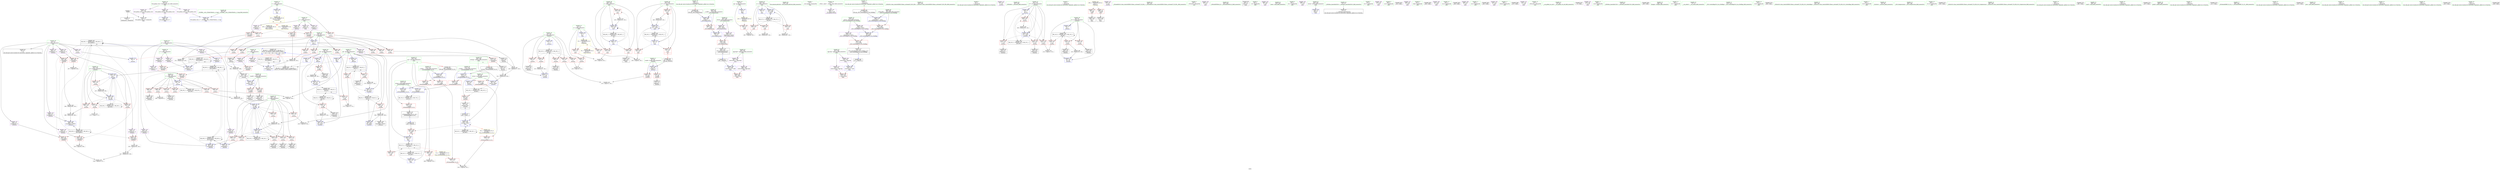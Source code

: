 digraph "SVFG" {
	label="SVFG";

	Node0x560337ee1cc0 [shape=record,color=grey,label="{NodeID: 0\nNullPtr}"];
	Node0x560337ee1cc0 -> Node0x560337f0fe60[style=solid];
	Node0x560337ee1cc0 -> Node0x560337f1c0c0[style=solid];
	Node0x560337f39ed0 [shape=record,color=black,label="{NodeID: 443\nMR_36V_3 = PHI(MR_36V_4, MR_36V_2, )\npts\{250000 \}\n|{|<s9>20}}"];
	Node0x560337f39ed0 -> Node0x560337f121e0[style=dashed];
	Node0x560337f39ed0 -> Node0x560337f122b0[style=dashed];
	Node0x560337f39ed0 -> Node0x560337f12380[style=dashed];
	Node0x560337f39ed0 -> Node0x560337f12450[style=dashed];
	Node0x560337f39ed0 -> Node0x560337f12520[style=dashed];
	Node0x560337f39ed0 -> Node0x560337f1a510[style=dashed];
	Node0x560337f39ed0 -> Node0x560337f1d200[style=dashed];
	Node0x560337f39ed0 -> Node0x560337f376d0[style=dashed];
	Node0x560337f39ed0 -> Node0x560337f39ed0[style=dashed];
	Node0x560337f39ed0:s9 -> Node0x560337f36710[style=dashed,color=blue];
	Node0x560337f1cb80 [shape=record,color=blue,label="{NodeID: 277\n170\<--9\narrayidx13\<--\n_Z5solvei\n}"];
	Node0x560337f1cb80 -> Node0x560337f3a3d0[style=dashed];
	Node0x560337f107e0 [shape=record,color=red,label="{NodeID: 194\n126\<--97\n\<--i\n_Z5solvei\n}"];
	Node0x560337f107e0 -> Node0x560337f10300[style=solid];
	Node0x560337f0d7c0 [shape=record,color=black,label="{NodeID: 111\n316\<--315\nconv79\<--\n_Z5solvei\n}"];
	Node0x560337f0d7c0 -> Node0x560337f17aa0[style=solid];
	Node0x560337f0b7f0 [shape=record,color=green,label="{NodeID: 28\n384\<--1\n\<--dummyObj\nCan only get source location for instruction, argument, global var or function.|{<s0>14}}"];
	Node0x560337f0b7f0:s0 -> Node0x560337f60200[style=solid,color=red];
	Node0x560337f1e240 [shape=record,color=blue,label="{NodeID: 305\n351\<--462\nii\<--inc30\nmain\n}"];
	Node0x560337f1e240 -> Node0x560337f3f3d0[style=dashed];
	Node0x560337f11ea0 [shape=record,color=red,label="{NodeID: 222\n139\<--138\n\<--arrayidx7\n_Z5solvei\n}"];
	Node0x560337f11ea0 -> Node0x560337f17620[style=solid];
	Node0x560337f13950 [shape=record,color=purple,label="{NodeID: 139\n279\<--30\narrayidx60\<--q\n_Z5solvei\n}"];
	Node0x560337f13950 -> Node0x560337f1d3a0[style=solid];
	Node0x560337f0e230 [shape=record,color=green,label="{NodeID: 56\n159\<--160\nllvm.memset.p0i8.i64\<--llvm.memset.p0i8.i64_field_insensitive\n}"];
	Node0x560337f633b0 [shape=record,color=black,label="{NodeID: 582\n510 = PHI(359, )\n1st arg _ZSt3minIxERKT_S2_S2_ }"];
	Node0x560337f633b0 -> Node0x560337f1e720[style=solid];
	Node0x560337f26f00 [shape=record,color=grey,label="{NodeID: 416\n307 = cmp(306, 238, )\n}"];
	Node0x560337f1b440 [shape=record,color=red,label="{NodeID: 250\n531\<--511\n\<--retval\n_ZSt3minIxERKT_S2_S2_\n}"];
	Node0x560337f1b440 -> Node0x560337f12910[style=solid];
	Node0x560337f150a0 [shape=record,color=red,label="{NodeID: 167\n119\<--14\n\<--n\n_Z5solvei\n}"];
	Node0x560337f150a0 -> Node0x560337f27500[style=solid];
	Node0x560337f0fbc0 [shape=record,color=green,label="{NodeID: 84\n513\<--514\n__a.addr\<--__a.addr_field_insensitive\n_ZSt3minIxERKT_S2_S2_\n}"];
	Node0x560337f0fbc0 -> Node0x560337f1b510[style=solid];
	Node0x560337f0fbc0 -> Node0x560337f1b5e0[style=solid];
	Node0x560337f0fbc0 -> Node0x560337f1e650[style=solid];
	Node0x560337ef0190 [shape=record,color=green,label="{NodeID: 1\n7\<--1\n__dso_handle\<--dummyObj\nGlob }"];
	Node0x560337f3a3d0 [shape=record,color=black,label="{NodeID: 444\nMR_38V_3 = PHI(MR_38V_4, MR_38V_2, )\npts\{310000 \}\n|{|<s5>20}}"];
	Node0x560337f3a3d0 -> Node0x560337f11f70[style=dashed];
	Node0x560337f3a3d0 -> Node0x560337f1d3a0[style=dashed];
	Node0x560337f3a3d0 -> Node0x560337f1d540[style=dashed];
	Node0x560337f3a3d0 -> Node0x560337f37bd0[style=dashed];
	Node0x560337f3a3d0 -> Node0x560337f3a3d0[style=dashed];
	Node0x560337f3a3d0:s5 -> Node0x560337f36710[style=dashed,color=blue];
	Node0x560337f1cc50 [shape=record,color=blue,label="{NodeID: 278\n26\<--178\nqb\<--inc15\n_Z5solvei\n}"];
	Node0x560337f1cc50 -> Node0x560337f41290[style=dashed];
	Node0x560337f108b0 [shape=record,color=red,label="{NodeID: 195\n136\<--97\n\<--i\n_Z5solvei\n}"];
	Node0x560337f108b0 -> Node0x560337f104a0[style=solid];
	Node0x560337f0d890 [shape=record,color=black,label="{NodeID: 112\n319\<--318\nconv80\<--\n_Z5solvei\n}"];
	Node0x560337f0d890 -> Node0x560337f17920[style=solid];
	Node0x560337f0b8f0 [shape=record,color=green,label="{NodeID: 29\n4\<--6\n_ZStL8__ioinit\<--_ZStL8__ioinit_field_insensitive\nGlob }"];
	Node0x560337f0b8f0 -> Node0x560337f129e0[style=solid];
	Node0x560337f1e310 [shape=record,color=blue,label="{NodeID: 306\n480\<--477\n__mask.addr\<--__mask\n_ZSt11setiosflagsSt13_Ios_Fmtflags\n}"];
	Node0x560337f1e310 -> Node0x560337f1b100[style=dashed];
	Node0x560337f11f70 [shape=record,color=red,label="{NodeID: 223\n182\<--181\n\<--arrayidx17\n_Z5solvei\n}"];
	Node0x560337f11f70 -> Node0x560337f1cd20[style=solid];
	Node0x560337f13a20 [shape=record,color=purple,label="{NodeID: 140\n287\<--30\narrayidx63\<--q\n_Z5solvei\n}"];
	Node0x560337f13a20 -> Node0x560337f1d540[style=solid];
	Node0x560337f0e330 [shape=record,color=green,label="{NodeID: 57\n193\<--194\n_ZStlsISt11char_traitsIcEERSt13basic_ostreamIcT_ES5_PKc\<--_ZStlsISt11char_traitsIcEERSt13basic_ostreamIcT_ES5_PKc_field_insensitive\n}"];
	Node0x560337f634f0 [shape=record,color=black,label="{NodeID: 583\n477 = PHI(373, )\n0th arg _ZSt11setiosflagsSt13_Ios_Fmtflags }"];
	Node0x560337f634f0 -> Node0x560337f1e310[style=solid];
	Node0x560337f27080 [shape=record,color=grey,label="{NodeID: 417\n186 = cmp(184, 185, )\n}"];
	Node0x560337f1b510 [shape=record,color=red,label="{NodeID: 251\n521\<--513\n\<--__a.addr\n_ZSt3minIxERKT_S2_S2_\n}"];
	Node0x560337f1b510 -> Node0x560337f1b920[style=solid];
	Node0x560337f15170 [shape=record,color=red,label="{NodeID: 168\n415\<--14\n\<--n\nmain\n}"];
	Node0x560337f15170 -> Node0x560337f27c80[style=solid];
	Node0x560337f0fc90 [shape=record,color=green,label="{NodeID: 85\n515\<--516\n__b.addr\<--__b.addr_field_insensitive\n_ZSt3minIxERKT_S2_S2_\n}"];
	Node0x560337f0fc90 -> Node0x560337f1b6b0[style=solid];
	Node0x560337f0fc90 -> Node0x560337f1b780[style=solid];
	Node0x560337f0fc90 -> Node0x560337f1e720[style=solid];
	Node0x560337f09af0 [shape=record,color=green,label="{NodeID: 2\n9\<--1\n\<--dummyObj\nCan only get source location for instruction, argument, global var or function.}"];
	Node0x560337f1cd20 [shape=record,color=blue,label="{NodeID: 279\n99\<--182\nt\<--\n_Z5solvei\n}"];
	Node0x560337f1cd20 -> Node0x560337f10a50[style=dashed];
	Node0x560337f1cd20 -> Node0x560337f10b20[style=dashed];
	Node0x560337f1cd20 -> Node0x560337f10bf0[style=dashed];
	Node0x560337f1cd20 -> Node0x560337f10cc0[style=dashed];
	Node0x560337f1cd20 -> Node0x560337f10d90[style=dashed];
	Node0x560337f1cd20 -> Node0x560337f10e60[style=dashed];
	Node0x560337f1cd20 -> Node0x560337f38ad0[style=dashed];
	Node0x560337f10980 [shape=record,color=red,label="{NodeID: 196\n151\<--97\n\<--i\n_Z5solvei\n}"];
	Node0x560337f10980 -> Node0x560337f26780[style=solid];
	Node0x560337f0d960 [shape=record,color=black,label="{NodeID: 113\n87\<--324\n_Z5solvei_ret\<--\n_Z5solvei\n|{<s0>20}}"];
	Node0x560337f0d960:s0 -> Node0x560337f62d00[style=solid,color=blue];
	Node0x560337f0b9f0 [shape=record,color=green,label="{NodeID: 30\n8\<--10\nqq\<--qq_field_insensitive\nGlob }"];
	Node0x560337f0b9f0 -> Node0x560337f14e30[style=solid];
	Node0x560337f0b9f0 -> Node0x560337f1b9f0[style=solid];
	Node0x560337f43590 [shape=record,color=yellow,style=double,label="{NodeID: 473\n51V_1 = ENCHI(MR_51V_0)\npts\{356 \}\nFun[_ZSt3minIxERKT_S2_S2_]}"];
	Node0x560337f43590 -> Node0x560337f1b920[style=dashed];
	Node0x560337f16ea0 [shape=record,color=grey,label="{NodeID: 390\n266 = Binary(264, 265, )\n}"];
	Node0x560337f16ea0 -> Node0x560337f1d200[style=solid];
	Node0x560337f1e3e0 [shape=record,color=blue,label="{NodeID: 307\n483\<--484\n_M_mask\<--\n_ZSt11setiosflagsSt13_Ios_Fmtflags\n}"];
	Node0x560337f1e3e0 -> Node0x560337f1b1d0[style=dashed];
	Node0x560337f12040 [shape=record,color=red,label="{NodeID: 224\n220\<--219\n\<--arrayidx32\n_Z5solvei\n}"];
	Node0x560337f12040 -> Node0x560337f171a0[style=solid];
	Node0x560337f13af0 [shape=record,color=purple,label="{NodeID: 141\n191\<--33\n\<--.str\n_Z5solvei\n}"];
	Node0x560337f0e430 [shape=record,color=green,label="{NodeID: 58\n197\<--198\n_ZNSolsEi\<--_ZNSolsEi_field_insensitive\n}"];
	Node0x560337f63630 [shape=record,color=black,label="{NodeID: 584\n88 = PHI(435, )\n0th arg _Z5solvei }"];
	Node0x560337f63630 -> Node0x560337f1c1c0[style=solid];
	Node0x560337f27200 [shape=record,color=grey,label="{NodeID: 418\n214 = cmp(212, 213, )\n}"];
	Node0x560337f1b5e0 [shape=record,color=red,label="{NodeID: 252\n528\<--513\n\<--__a.addr\n_ZSt3minIxERKT_S2_S2_\n}"];
	Node0x560337f1b5e0 -> Node0x560337f1e8c0[style=solid];
	Node0x560337f15240 [shape=record,color=red,label="{NodeID: 169\n432\<--14\n\<--n\nmain\n}"];
	Node0x560337f15240 -> Node0x560337f27f80[style=solid];
	Node0x560337f0fd60 [shape=record,color=green,label="{NodeID: 86\n60\<--535\n_GLOBAL__sub_I_ZhukovDmitry_1_0.cpp\<--_GLOBAL__sub_I_ZhukovDmitry_1_0.cpp_field_insensitive\n}"];
	Node0x560337f0fd60 -> Node0x560337f1bfc0[style=solid];
	Node0x560337f09b80 [shape=record,color=green,label="{NodeID: 3\n12\<--1\n\<--dummyObj\nCan only get source location for instruction, argument, global var or function.}"];
	Node0x560337f1cdf0 [shape=record,color=blue,label="{NodeID: 280\n101\<--9\ni27\<--\n_Z5solvei\n}"];
	Node0x560337f1cdf0 -> Node0x560337f10f30[style=dashed];
	Node0x560337f1cdf0 -> Node0x560337f11000[style=dashed];
	Node0x560337f1cdf0 -> Node0x560337f110d0[style=dashed];
	Node0x560337f1cdf0 -> Node0x560337f111a0[style=dashed];
	Node0x560337f1cdf0 -> Node0x560337f1d610[style=dashed];
	Node0x560337f1cdf0 -> Node0x560337f38fd0[style=dashed];
	Node0x560337f10a50 [shape=record,color=red,label="{NodeID: 197\n184\<--99\n\<--t\n_Z5solvei\n}"];
	Node0x560337f10a50 -> Node0x560337f27080[style=solid];
	Node0x560337f0da30 [shape=record,color=black,label="{NodeID: 114\n365\<--362\ncall\<--\nmain\n}"];
	Node0x560337f0baf0 [shape=record,color=green,label="{NodeID: 31\n11\<--13\nl\<--l_field_insensitive\nGlob }"];
	Node0x560337f0baf0 -> Node0x560337f14f00[style=solid];
	Node0x560337f0baf0 -> Node0x560337f14fd0[style=solid];
	Node0x560337f0baf0 -> Node0x560337f1bac0[style=solid];
	Node0x560337f440b0 [shape=record,color=yellow,style=double,label="{NodeID: 474\n55V_1 = ENCHI(MR_55V_0)\npts\{360 \}\nFun[_ZSt3minIxERKT_S2_S2_]}"];
	Node0x560337f440b0 -> Node0x560337f1b850[style=dashed];
	Node0x560337f17020 [shape=record,color=grey,label="{NodeID: 391\n284 = Binary(283, 238, )\n}"];
	Node0x560337f17020 -> Node0x560337f0d3b0[style=solid];
	Node0x560337f17020 -> Node0x560337f1d470[style=solid];
	Node0x560337f1e4b0 [shape=record,color=blue,label="{NodeID: 308\n493\<--490\n__n.addr\<--__n\n_ZSt12setprecisioni\n}"];
	Node0x560337f1e4b0 -> Node0x560337f1b2a0[style=dashed];
	Node0x560337f12110 [shape=record,color=red,label="{NodeID: 225\n226\<--225\n\<--arrayidx34\n_Z5solvei\n}"];
	Node0x560337f12110 -> Node0x560337f1cf90[style=solid];
	Node0x560337f13bc0 [shape=record,color=purple,label="{NodeID: 142\n204\<--35\n\<--.str.1\n_Z5solvei\n}"];
	Node0x560337f0e530 [shape=record,color=green,label="{NodeID: 59\n200\<--201\n_ZSt4endlIcSt11char_traitsIcEERSt13basic_ostreamIT_T0_ES6_\<--_ZSt4endlIcSt11char_traitsIcEERSt13basic_ostreamIT_T0_ES6__field_insensitive\n}"];
	Node0x560337f27380 [shape=record,color=grey,label="{NodeID: 419\n124 = cmp(122, 123, )\n}"];
	Node0x560337f1b6b0 [shape=record,color=red,label="{NodeID: 253\n519\<--515\n\<--__b.addr\n_ZSt3minIxERKT_S2_S2_\n}"];
	Node0x560337f1b6b0 -> Node0x560337f1b850[style=solid];
	Node0x560337f15310 [shape=record,color=red,label="{NodeID: 170\n173\<--26\n\<--qb\n_Z5solvei\n}"];
	Node0x560337f15310 -> Node0x560337f26a80[style=solid];
	Node0x560337f0fe60 [shape=record,color=black,label="{NodeID: 87\n2\<--3\ndummyVal\<--dummyVal\n}"];
	Node0x560337f0a3e0 [shape=record,color=green,label="{NodeID: 4\n32\<--1\n_ZSt4cerr\<--dummyObj\nGlob }"];
	Node0x560337f1cec0 [shape=record,color=blue,label="{NodeID: 281\n103\<--221\nr\<--add\n_Z5solvei\n}"];
	Node0x560337f1cec0 -> Node0x560337f11270[style=dashed];
	Node0x560337f1cec0 -> Node0x560337f11340[style=dashed];
	Node0x560337f1cec0 -> Node0x560337f11410[style=dashed];
	Node0x560337f1cec0 -> Node0x560337f114e0[style=dashed];
	Node0x560337f1cec0 -> Node0x560337f115b0[style=dashed];
	Node0x560337f1cec0 -> Node0x560337f11680[style=dashed];
	Node0x560337f1cec0 -> Node0x560337f11750[style=dashed];
	Node0x560337f1cec0 -> Node0x560337f1cec0[style=dashed];
	Node0x560337f1cec0 -> Node0x560337f1d060[style=dashed];
	Node0x560337f1cec0 -> Node0x560337f394d0[style=dashed];
	Node0x560337f10b20 [shape=record,color=red,label="{NodeID: 198\n188\<--99\n\<--t\n_Z5solvei\n}"];
	Node0x560337f10b20 -> Node0x560337f27800[style=solid];
	Node0x560337f0db00 [shape=record,color=black,label="{NodeID: 115\n371\<--368\ncall1\<--\nmain\n}"];
	Node0x560337f0bbf0 [shape=record,color=green,label="{NodeID: 32\n14\<--15\nn\<--n_field_insensitive\nGlob }"];
	Node0x560337f0bbf0 -> Node0x560337f150a0[style=solid];
	Node0x560337f0bbf0 -> Node0x560337f15170[style=solid];
	Node0x560337f0bbf0 -> Node0x560337f15240[style=solid];
	Node0x560337f0bbf0 -> Node0x560337f1bbc0[style=solid];
	Node0x560337f171a0 [shape=record,color=grey,label="{NodeID: 392\n221 = Binary(216, 220, )\n}"];
	Node0x560337f171a0 -> Node0x560337f1cec0[style=solid];
	Node0x560337f1e580 [shape=record,color=blue,label="{NodeID: 309\n496\<--497\n_M_n\<--\n_ZSt12setprecisioni\n}"];
	Node0x560337f1e580 -> Node0x560337f1b370[style=dashed];
	Node0x560337f121e0 [shape=record,color=red,label="{NodeID: 226\n244\<--243\n\<--arrayidx39\n_Z5solvei\n}"];
	Node0x560337f121e0 -> Node0x560337f27680[style=solid];
	Node0x560337f13c90 [shape=record,color=purple,label="{NodeID: 143\n363\<--37\n\<--.str.2\nmain\n}"];
	Node0x560337f0e630 [shape=record,color=green,label="{NodeID: 60\n202\<--203\n_ZNSolsEPFRSoS_E\<--_ZNSolsEPFRSoS_E_field_insensitive\n}"];
	Node0x560337f27500 [shape=record,color=grey,label="{NodeID: 420\n120 = cmp(118, 119, )\n}"];
	Node0x560337f1b780 [shape=record,color=red,label="{NodeID: 254\n525\<--515\n\<--__b.addr\n_ZSt3minIxERKT_S2_S2_\n}"];
	Node0x560337f1b780 -> Node0x560337f1e7f0[style=solid];
	Node0x560337f153e0 [shape=record,color=red,label="{NodeID: 171\n177\<--26\n\<--qb\n_Z5solvei\n}"];
	Node0x560337f153e0 -> Node0x560337f0cc60[style=solid];
	Node0x560337f153e0 -> Node0x560337f17320[style=solid];
	Node0x560337f0ff60 [shape=record,color=black,label="{NodeID: 88\n344\<--9\nmain_ret\<--\nmain\n}"];
	Node0x560337f0a470 [shape=record,color=green,label="{NodeID: 5\n33\<--1\n.str\<--dummyObj\nGlob }"];
	Node0x560337f1cf90 [shape=record,color=blue,label="{NodeID: 282\n105\<--226\nzz\<--\n_Z5solvei\n}"];
	Node0x560337f1cf90 -> Node0x560337f11820[style=dashed];
	Node0x560337f1cf90 -> Node0x560337f118f0[style=dashed];
	Node0x560337f1cf90 -> Node0x560337f119c0[style=dashed];
	Node0x560337f1cf90 -> Node0x560337f11a90[style=dashed];
	Node0x560337f1cf90 -> Node0x560337f1cf90[style=dashed];
	Node0x560337f1cf90 -> Node0x560337f1d130[style=dashed];
	Node0x560337f1cf90 -> Node0x560337f399d0[style=dashed];
	Node0x560337f10bf0 [shape=record,color=red,label="{NodeID: 199\n195\<--99\n\<--t\n_Z5solvei\n}"];
	Node0x560337f126a0 [shape=record,color=black,label="{NodeID: 116\n419\<--418\nidxprom\<--\nmain\n}"];
	Node0x560337f0bcf0 [shape=record,color=green,label="{NodeID: 33\n16\<--17\na\<--a_field_insensitive\nGlob }"];
	Node0x560337f0bcf0 -> Node0x560337f12ab0[style=solid];
	Node0x560337f0bcf0 -> Node0x560337f12b80[style=solid];
	Node0x560337f0bcf0 -> Node0x560337f12c50[style=solid];
	Node0x560337f0bcf0 -> Node0x560337f12d20[style=solid];
	Node0x560337f17320 [shape=record,color=grey,label="{NodeID: 393\n178 = Binary(177, 144, )\n}"];
	Node0x560337f17320 -> Node0x560337f1cc50[style=solid];
	Node0x560337f1e650 [shape=record,color=blue,label="{NodeID: 310\n513\<--509\n__a.addr\<--__a\n_ZSt3minIxERKT_S2_S2_\n}"];
	Node0x560337f1e650 -> Node0x560337f1b510[style=dashed];
	Node0x560337f1e650 -> Node0x560337f1b5e0[style=dashed];
	Node0x560337f122b0 [shape=record,color=red,label="{NodeID: 227\n250\<--249\n\<--arrayidx43\n_Z5solvei\n}"];
	Node0x560337f122b0 -> Node0x560337f28100[style=solid];
	Node0x560337f13d60 [shape=record,color=purple,label="{NodeID: 144\n364\<--39\n\<--.str.3\nmain\n}"];
	Node0x560337f0e730 [shape=record,color=green,label="{NodeID: 61\n342\<--343\nmain\<--main_field_insensitive\n}"];
	Node0x560337f27680 [shape=record,color=grey,label="{NodeID: 421\n245 = cmp(244, 238, )\n}"];
	Node0x560337f1b850 [shape=record,color=red,label="{NodeID: 255\n520\<--519\n\<--\n_ZSt3minIxERKT_S2_S2_\n}"];
	Node0x560337f1b850 -> Node0x560337f27e00[style=solid];
	Node0x560337f154b0 [shape=record,color=red,label="{NodeID: 172\n283\<--26\n\<--qb\n_Z5solvei\n}"];
	Node0x560337f154b0 -> Node0x560337f17020[style=solid];
	Node0x560337f10030 [shape=record,color=black,label="{NodeID: 89\n24\<--22\n\<--d\nCan only get source location for instruction, argument, global var or function.}"];
	Node0x560337f0a500 [shape=record,color=green,label="{NodeID: 6\n35\<--1\n.str.1\<--dummyObj\nGlob }"];
	Node0x560337f1d060 [shape=record,color=blue,label="{NodeID: 283\n103\<--234\nr\<--sub\n_Z5solvei\n}"];
	Node0x560337f1d060 -> Node0x560337f11410[style=dashed];
	Node0x560337f1d060 -> Node0x560337f114e0[style=dashed];
	Node0x560337f1d060 -> Node0x560337f115b0[style=dashed];
	Node0x560337f1d060 -> Node0x560337f11680[style=dashed];
	Node0x560337f1d060 -> Node0x560337f11750[style=dashed];
	Node0x560337f1d060 -> Node0x560337f1cec0[style=dashed];
	Node0x560337f1d060 -> Node0x560337f394d0[style=dashed];
	Node0x560337f10cc0 [shape=record,color=red,label="{NodeID: 200\n216\<--99\n\<--t\n_Z5solvei\n}"];
	Node0x560337f10cc0 -> Node0x560337f171a0[style=solid];
	Node0x560337f12770 [shape=record,color=black,label="{NodeID: 117\n476\<--487\n_ZSt11setiosflagsSt13_Ios_Fmtflags_ret\<--\n_ZSt11setiosflagsSt13_Ios_Fmtflags\n|{<s0>12}}"];
	Node0x560337f12770:s0 -> Node0x560337f624c0[style=solid,color=blue];
	Node0x560337f0bdf0 [shape=record,color=green,label="{NodeID: 34\n18\<--19\nx\<--x_field_insensitive\nGlob }"];
	Node0x560337f0bdf0 -> Node0x560337f12df0[style=solid];
	Node0x560337f0bdf0 -> Node0x560337f12ec0[style=solid];
	Node0x560337f174a0 [shape=record,color=grey,label="{NodeID: 394\n405 = Binary(404, 144, )\n}"];
	Node0x560337f1e720 [shape=record,color=blue,label="{NodeID: 311\n515\<--510\n__b.addr\<--__b\n_ZSt3minIxERKT_S2_S2_\n}"];
	Node0x560337f1e720 -> Node0x560337f1b6b0[style=dashed];
	Node0x560337f1e720 -> Node0x560337f1b780[style=dashed];
	Node0x560337f12380 [shape=record,color=red,label="{NodeID: 228\n254\<--253\n\<--arrayidx45\n_Z5solvei\n}"];
	Node0x560337f12380 -> Node0x560337f26300[style=solid];
	Node0x560337f13e30 [shape=record,color=purple,label="{NodeID: 145\n369\<--42\n\<--.str.4\nmain\n}"];
	Node0x560337f0e830 [shape=record,color=green,label="{NodeID: 62\n345\<--346\nretval\<--retval_field_insensitive\nmain\n}"];
	Node0x560337f0e830 -> Node0x560337f1d950[style=solid];
	Node0x560337f27800 [shape=record,color=grey,label="{NodeID: 422\n189 = cmp(188, 9, )\n}"];
	Node0x560337f1b920 [shape=record,color=red,label="{NodeID: 256\n522\<--521\n\<--\n_ZSt3minIxERKT_S2_S2_\n}"];
	Node0x560337f1b920 -> Node0x560337f27e00[style=solid];
	Node0x560337f15580 [shape=record,color=red,label="{NodeID: 173\n166\<--28\n\<--qe\n_Z5solvei\n}"];
	Node0x560337f15580 -> Node0x560337f0cb90[style=solid];
	Node0x560337f15580 -> Node0x560337f26000[style=solid];
	Node0x560337f10130 [shape=record,color=black,label="{NodeID: 90\n71\<--72\n\<--_ZNSt8ios_base4InitD1Ev\nCan only get source location for instruction, argument, global var or function.}"];
	Node0x560337f0a590 [shape=record,color=green,label="{NodeID: 7\n37\<--1\n.str.2\<--dummyObj\nGlob }"];
	Node0x560337f1d130 [shape=record,color=blue,label="{NodeID: 284\n105\<--237\nzz\<--dec\n_Z5solvei\n}"];
	Node0x560337f1d130 -> Node0x560337f118f0[style=dashed];
	Node0x560337f1d130 -> Node0x560337f119c0[style=dashed];
	Node0x560337f1d130 -> Node0x560337f11a90[style=dashed];
	Node0x560337f1d130 -> Node0x560337f1cf90[style=dashed];
	Node0x560337f1d130 -> Node0x560337f399d0[style=dashed];
	Node0x560337f10d90 [shape=record,color=red,label="{NodeID: 201\n251\<--99\n\<--t\n_Z5solvei\n}"];
	Node0x560337f10d90 -> Node0x560337f0d070[style=solid];
	Node0x560337f12840 [shape=record,color=black,label="{NodeID: 118\n489\<--500\n_ZSt12setprecisioni_ret\<--\n_ZSt12setprecisioni\n|{<s0>14}}"];
	Node0x560337f12840:s0 -> Node0x560337f62780[style=solid,color=blue];
	Node0x560337f0bef0 [shape=record,color=green,label="{NodeID: 35\n20\<--21\ny\<--y_field_insensitive\nGlob }"];
	Node0x560337f0bef0 -> Node0x560337f12f90[style=solid];
	Node0x560337f0bef0 -> Node0x560337f13060[style=solid];
	Node0x560337f60200 [shape=record,color=black,label="{NodeID: 561\n490 = PHI(384, )\n0th arg _ZSt12setprecisioni }"];
	Node0x560337f60200 -> Node0x560337f1e4b0[style=solid];
	Node0x560337f355d0 [shape=record,color=yellow,style=double,label="{NodeID: 478\n40V_1 = ENCHI(MR_40V_0)\npts\{1 \}\nFun[main]}"];
	Node0x560337f355d0 -> Node0x560337f157f0[style=dashed];
	Node0x560337f355d0 -> Node0x560337f158c0[style=dashed];
	Node0x560337f17620 [shape=record,color=grey,label="{NodeID: 395\n141 = Binary(139, 140, )\n}"];
	Node0x560337f17620 -> Node0x560337f1c6a0[style=solid];
	Node0x560337f1e7f0 [shape=record,color=blue,label="{NodeID: 312\n511\<--525\nretval\<--\n_ZSt3minIxERKT_S2_S2_\n}"];
	Node0x560337f1e7f0 -> Node0x560337f3dad0[style=dashed];
	Node0x560337f12450 [shape=record,color=red,label="{NodeID: 229\n263\<--262\n\<--arrayidx51\n_Z5solvei\n}"];
	Node0x560337f12450 -> Node0x560337f25e80[style=solid];
	Node0x560337f13f00 [shape=record,color=purple,label="{NodeID: 146\n370\<--44\n\<--.str.5\nmain\n}"];
	Node0x560337f0e900 [shape=record,color=green,label="{NodeID: 63\n347\<--348\nagg.tmp\<--agg.tmp_field_insensitive\nmain\n}"];
	Node0x560337f0e900 -> Node0x560337f147b0[style=solid];
	Node0x560337f0e900 -> Node0x560337f14880[style=solid];
	Node0x560337f27980 [shape=record,color=grey,label="{NodeID: 423\n272 = cmp(271, 9, )\n}"];
	Node0x560337f1b9f0 [shape=record,color=blue,label="{NodeID: 257\n8\<--9\nqq\<--\nGlob }"];
	Node0x560337f1b9f0 -> Node0x560337f356e0[style=dashed];
	Node0x560337f15650 [shape=record,color=red,label="{NodeID: 174\n174\<--28\n\<--qe\n_Z5solvei\n}"];
	Node0x560337f15650 -> Node0x560337f26a80[style=solid];
	Node0x560337f10230 [shape=record,color=black,label="{NodeID: 91\n112\<--111\nidxprom\<--\n_Z5solvei\n}"];
	Node0x560337f0a620 [shape=record,color=green,label="{NodeID: 8\n39\<--1\n.str.3\<--dummyObj\nGlob }"];
	Node0x560337f1d200 [shape=record,color=blue,label="{NodeID: 285\n269\<--266\narrayidx55\<--add53\n_Z5solvei\n}"];
	Node0x560337f1d200 -> Node0x560337f376d0[style=dashed];
	Node0x560337f10e60 [shape=record,color=red,label="{NodeID: 202\n260\<--99\n\<--t\n_Z5solvei\n}"];
	Node0x560337f10e60 -> Node0x560337f0d140[style=solid];
	Node0x560337f12910 [shape=record,color=black,label="{NodeID: 119\n508\<--531\n_ZSt3minIxERKT_S2_S2__ret\<--\n_ZSt3minIxERKT_S2_S2_\n|{<s0>21}}"];
	Node0x560337f12910:s0 -> Node0x560337f62f30[style=solid,color=blue];
	Node0x560337f0bff0 [shape=record,color=green,label="{NodeID: 36\n22\<--25\nd\<--d_field_insensitive\nGlob }"];
	Node0x560337f0bff0 -> Node0x560337f10030[style=solid];
	Node0x560337f0bff0 -> Node0x560337f13130[style=solid];
	Node0x560337f0bff0 -> Node0x560337f13200[style=solid];
	Node0x560337f0bff0 -> Node0x560337f132d0[style=solid];
	Node0x560337f0bff0 -> Node0x560337f133a0[style=solid];
	Node0x560337f0bff0 -> Node0x560337f13470[style=solid];
	Node0x560337f0bff0 -> Node0x560337f13540[style=solid];
	Node0x560337f0bff0 -> Node0x560337f13610[style=solid];
	Node0x560337f0bff0 -> Node0x560337f136e0[style=solid];
	Node0x560337f60420 [shape=record,color=black,label="{NodeID: 562\n192 = PHI()\n}"];
	Node0x560337f356e0 [shape=record,color=yellow,style=double,label="{NodeID: 479\n42V_1 = ENCHI(MR_42V_0)\npts\{10 \}\nFun[main]}"];
	Node0x560337f356e0 -> Node0x560337f14e30[style=dashed];
	Node0x560337f177a0 [shape=record,color=grey,label="{NodeID: 396\n237 = Binary(236, 238, )\n}"];
	Node0x560337f177a0 -> Node0x560337f1d130[style=solid];
	Node0x560337f1e8c0 [shape=record,color=blue,label="{NodeID: 313\n511\<--528\nretval\<--\n_ZSt3minIxERKT_S2_S2_\n}"];
	Node0x560337f1e8c0 -> Node0x560337f3dad0[style=dashed];
	Node0x560337f12520 [shape=record,color=red,label="{NodeID: 230\n306\<--305\n\<--arrayidx73\n_Z5solvei\n}"];
	Node0x560337f12520 -> Node0x560337f26f00[style=solid];
	Node0x560337f13fd0 [shape=record,color=purple,label="{NodeID: 147\n394\<--48\n\<--.str.6\nmain\n}"];
	Node0x560337f0e9d0 [shape=record,color=green,label="{NodeID: 64\n349\<--350\nagg.tmp5\<--agg.tmp5_field_insensitive\nmain\n}"];
	Node0x560337f0e9d0 -> Node0x560337f14950[style=solid];
	Node0x560337f0e9d0 -> Node0x560337f14a20[style=solid];
	Node0x560337f46710 [shape=record,color=yellow,style=double,label="{NodeID: 507\n30V_1 = ENCHI(MR_30V_0)\npts\{170000 \}\nFun[_Z5solvei]}"];
	Node0x560337f46710 -> Node0x560337f11d00[style=dashed];
	Node0x560337f46710 -> Node0x560337f11dd0[style=dashed];
	Node0x560337f46710 -> Node0x560337f11ea0[style=dashed];
	Node0x560337f27b00 [shape=record,color=grey,label="{NodeID: 424\n449 = cmp(448, 310, )\n}"];
	Node0x560337f1bac0 [shape=record,color=blue,label="{NodeID: 258\n11\<--12\nl\<--\nGlob }"];
	Node0x560337f1bac0 -> Node0x560337f45600[style=dashed];
	Node0x560337f15720 [shape=record,color=red,label="{NodeID: 175\n275\<--28\n\<--qe\n_Z5solvei\n}"];
	Node0x560337f15720 -> Node0x560337f0d2e0[style=solid];
	Node0x560337f15720 -> Node0x560337f17c20[style=solid];
	Node0x560337f10300 [shape=record,color=black,label="{NodeID: 92\n127\<--126\nidxprom2\<--\n_Z5solvei\n}"];
	Node0x560337f0a6b0 [shape=record,color=green,label="{NodeID: 9\n41\<--1\nstdin\<--dummyObj\nGlob }"];
	Node0x560337f1d2d0 [shape=record,color=blue,label="{NodeID: 286\n28\<--276\nqe\<--inc58\n_Z5solvei\n}"];
	Node0x560337f1d2d0 -> Node0x560337f41790[style=dashed];
	Node0x560337f10f30 [shape=record,color=red,label="{NodeID: 203\n212\<--101\n\<--i27\n_Z5solvei\n}"];
	Node0x560337f10f30 -> Node0x560337f27200[style=solid];
	Node0x560337f129e0 [shape=record,color=purple,label="{NodeID: 120\n69\<--4\n\<--_ZStL8__ioinit\n__cxx_global_var_init\n}"];
	Node0x560337f0c0f0 [shape=record,color=green,label="{NodeID: 37\n26\<--27\nqb\<--qb_field_insensitive\nGlob }"];
	Node0x560337f0c0f0 -> Node0x560337f15310[style=solid];
	Node0x560337f0c0f0 -> Node0x560337f153e0[style=solid];
	Node0x560337f0c0f0 -> Node0x560337f154b0[style=solid];
	Node0x560337f0c0f0 -> Node0x560337f1bcc0[style=solid];
	Node0x560337f0c0f0 -> Node0x560337f1c910[style=solid];
	Node0x560337f0c0f0 -> Node0x560337f1cc50[style=solid];
	Node0x560337f0c0f0 -> Node0x560337f1d470[style=solid];
	Node0x560337f61f20 [shape=record,color=black,label="{NodeID: 563\n196 = PHI()\n}"];
	Node0x560337f357c0 [shape=record,color=yellow,style=double,label="{NodeID: 480\n4V_1 = ENCHI(MR_4V_0)\npts\{15 \}\nFun[main]|{|<s2>20}}"];
	Node0x560337f357c0 -> Node0x560337f15170[style=dashed];
	Node0x560337f357c0 -> Node0x560337f15240[style=dashed];
	Node0x560337f357c0:s2 -> Node0x560337f45bb0[style=dashed,color=red];
	Node0x560337f17920 [shape=record,color=grey,label="{NodeID: 397\n320 = Binary(317, 319, )\n}"];
	Node0x560337f17920 -> Node0x560337f17aa0[style=solid];
	Node0x560337f1a510 [shape=record,color=red,label="{NodeID: 231\n315\<--314\n\<--arrayidx78\n_Z5solvei\n}"];
	Node0x560337f1a510 -> Node0x560337f0d7c0[style=solid];
	Node0x560337f140a0 [shape=record,color=purple,label="{NodeID: 148\n421\<--48\n\<--.str.6\nmain\n}"];
	Node0x560337f0eaa0 [shape=record,color=green,label="{NodeID: 65\n351\<--352\nii\<--ii_field_insensitive\nmain\n}"];
	Node0x560337f0eaa0 -> Node0x560337f1a5a0[style=solid];
	Node0x560337f0eaa0 -> Node0x560337f1a670[style=solid];
	Node0x560337f0eaa0 -> Node0x560337f1a740[style=solid];
	Node0x560337f0eaa0 -> Node0x560337f1dbc0[style=solid];
	Node0x560337f0eaa0 -> Node0x560337f1e240[style=solid];
	Node0x560337f27c80 [shape=record,color=grey,label="{NodeID: 425\n416 = cmp(414, 415, )\n}"];
	Node0x560337f1bbc0 [shape=record,color=blue,label="{NodeID: 259\n14\<--9\nn\<--\nGlob }"];
	Node0x560337f1bbc0 -> Node0x560337f357c0[style=dashed];
	Node0x560337f157f0 [shape=record,color=red,label="{NodeID: 176\n362\<--41\n\<--stdin\nmain\n}"];
	Node0x560337f157f0 -> Node0x560337f0da30[style=solid];
	Node0x560337f103d0 [shape=record,color=black,label="{NodeID: 93\n133\<--132\nidxprom4\<--\n_Z5solvei\n}"];
	Node0x560337f0a740 [shape=record,color=green,label="{NodeID: 10\n42\<--1\n.str.4\<--dummyObj\nGlob }"];
	Node0x560337f1d3a0 [shape=record,color=blue,label="{NodeID: 287\n279\<--274\narrayidx60\<--\n_Z5solvei\n}"];
	Node0x560337f1d3a0 -> Node0x560337f37bd0[style=dashed];
	Node0x560337f11000 [shape=record,color=red,label="{NodeID: 204\n217\<--101\n\<--i27\n_Z5solvei\n}"];
	Node0x560337f11000 -> Node0x560337f0cd30[style=solid];
	Node0x560337f12ab0 [shape=record,color=purple,label="{NodeID: 121\n113\<--16\narrayidx\<--a\n_Z5solvei\n}"];
	Node0x560337f12ab0 -> Node0x560337f11d00[style=solid];
	Node0x560337f0c1f0 [shape=record,color=green,label="{NodeID: 38\n28\<--29\nqe\<--qe_field_insensitive\nGlob }"];
	Node0x560337f0c1f0 -> Node0x560337f15580[style=solid];
	Node0x560337f0c1f0 -> Node0x560337f15650[style=solid];
	Node0x560337f0c1f0 -> Node0x560337f15720[style=solid];
	Node0x560337f0c1f0 -> Node0x560337f1bdc0[style=solid];
	Node0x560337f0c1f0 -> Node0x560337f1c840[style=solid];
	Node0x560337f0c1f0 -> Node0x560337f1cab0[style=solid];
	Node0x560337f0c1f0 -> Node0x560337f1d2d0[style=solid];
	Node0x560337f62020 [shape=record,color=black,label="{NodeID: 564\n199 = PHI()\n}"];
	Node0x560337f17aa0 [shape=record,color=grey,label="{NodeID: 398\n321 = Binary(316, 320, )\n}"];
	Node0x560337f17aa0 -> Node0x560337f1d880[style=solid];
	Node0x560337f1a5a0 [shape=record,color=red,label="{NodeID: 232\n400\<--351\n\<--ii\nmain\n}"];
	Node0x560337f1a5a0 -> Node0x560337f26d80[style=solid];
	Node0x560337f14170 [shape=record,color=purple,label="{NodeID: 149\n406\<--50\n\<--.str.7\nmain\n}"];
	Node0x560337f0eb70 [shape=record,color=green,label="{NodeID: 66\n353\<--354\ni\<--i_field_insensitive\nmain\n}"];
	Node0x560337f0eb70 -> Node0x560337f1a810[style=solid];
	Node0x560337f0eb70 -> Node0x560337f1a8e0[style=solid];
	Node0x560337f0eb70 -> Node0x560337f1a9b0[style=solid];
	Node0x560337f0eb70 -> Node0x560337f1dc90[style=solid];
	Node0x560337f0eb70 -> Node0x560337f1dd60[style=solid];
	Node0x560337f27e00 [shape=record,color=grey,label="{NodeID: 426\n523 = cmp(520, 522, )\n}"];
	Node0x560337f1bcc0 [shape=record,color=blue,label="{NodeID: 260\n26\<--9\nqb\<--\nGlob }"];
	Node0x560337f1bcc0 -> Node0x560337f40cd0[style=dashed];
	Node0x560337f158c0 [shape=record,color=red,label="{NodeID: 177\n368\<--46\n\<--stdout\nmain\n}"];
	Node0x560337f158c0 -> Node0x560337f0db00[style=solid];
	Node0x560337f104a0 [shape=record,color=black,label="{NodeID: 94\n137\<--136\nidxprom6\<--\n_Z5solvei\n}"];
	Node0x560337f0a7d0 [shape=record,color=green,label="{NodeID: 11\n44\<--1\n.str.5\<--dummyObj\nGlob }"];
	Node0x560337f3d5d0 [shape=record,color=black,label="{NodeID: 454\nMR_10V_3 = PHI(MR_10V_4, MR_10V_2, )\npts\{90 \}\n}"];
	Node0x560337f3d5d0 -> Node0x560337f15990[style=dashed];
	Node0x560337f1d470 [shape=record,color=blue,label="{NodeID: 288\n26\<--284\nqb\<--dec61\n_Z5solvei\n}"];
	Node0x560337f1d470 -> Node0x560337f41290[style=dashed];
	Node0x560337f110d0 [shape=record,color=red,label="{NodeID: 205\n223\<--101\n\<--i27\n_Z5solvei\n}"];
	Node0x560337f110d0 -> Node0x560337f0ce00[style=solid];
	Node0x560337f12b80 [shape=record,color=purple,label="{NodeID: 122\n128\<--16\narrayidx3\<--a\n_Z5solvei\n}"];
	Node0x560337f12b80 -> Node0x560337f11dd0[style=solid];
	Node0x560337f0c2f0 [shape=record,color=green,label="{NodeID: 39\n30\<--31\nq\<--q_field_insensitive\nGlob }"];
	Node0x560337f0c2f0 -> Node0x560337f137b0[style=solid];
	Node0x560337f0c2f0 -> Node0x560337f13880[style=solid];
	Node0x560337f0c2f0 -> Node0x560337f13950[style=solid];
	Node0x560337f0c2f0 -> Node0x560337f13a20[style=solid];
	Node0x560337f620f0 [shape=record,color=black,label="{NodeID: 565\n205 = PHI()\n}"];
	Node0x560337f17c20 [shape=record,color=grey,label="{NodeID: 399\n276 = Binary(275, 144, )\n}"];
	Node0x560337f17c20 -> Node0x560337f1d2d0[style=solid];
	Node0x560337f1a670 [shape=record,color=red,label="{NodeID: 233\n404\<--351\n\<--ii\nmain\n}"];
	Node0x560337f1a670 -> Node0x560337f174a0[style=solid];
	Node0x560337f14240 [shape=record,color=purple,label="{NodeID: 150\n410\<--52\n\<--.str.8\nmain\n}"];
	Node0x560337f0ec40 [shape=record,color=green,label="{NodeID: 67\n355\<--356\nans\<--ans_field_insensitive\nmain\n|{|<s4>21}}"];
	Node0x560337f0ec40 -> Node0x560337f1aa80[style=solid];
	Node0x560337f0ec40 -> Node0x560337f1ab50[style=solid];
	Node0x560337f0ec40 -> Node0x560337f1de30[style=solid];
	Node0x560337f0ec40 -> Node0x560337f1e0a0[style=solid];
	Node0x560337f0ec40:s4 -> Node0x560337f63210[style=solid,color=red];
	Node0x560337f27f80 [shape=record,color=grey,label="{NodeID: 427\n433 = cmp(431, 432, )\n}"];
	Node0x560337f1bdc0 [shape=record,color=blue,label="{NodeID: 261\n28\<--9\nqe\<--\nGlob }"];
	Node0x560337f1bdc0 -> Node0x560337f40cd0[style=dashed];
	Node0x560337f15990 [shape=record,color=red,label="{NodeID: 178\n324\<--89\n\<--retval\n_Z5solvei\n}"];
	Node0x560337f15990 -> Node0x560337f0d960[style=solid];
	Node0x560337f10570 [shape=record,color=black,label="{NodeID: 95\n146\<--142\nidxprom8\<--\n_Z5solvei\n}"];
	Node0x560337f0a860 [shape=record,color=green,label="{NodeID: 12\n46\<--1\nstdout\<--dummyObj\nGlob }"];
	Node0x560337f3dad0 [shape=record,color=black,label="{NodeID: 455\nMR_75V_3 = PHI(MR_75V_4, MR_75V_2, )\npts\{512 \}\n}"];
	Node0x560337f3dad0 -> Node0x560337f1b440[style=dashed];
	Node0x560337f1d540 [shape=record,color=blue,label="{NodeID: 289\n287\<--282\narrayidx63\<--\n_Z5solvei\n}"];
	Node0x560337f1d540 -> Node0x560337f37bd0[style=dashed];
	Node0x560337f111a0 [shape=record,color=red,label="{NodeID: 206\n292\<--101\n\<--i27\n_Z5solvei\n}"];
	Node0x560337f111a0 -> Node0x560337f18220[style=solid];
	Node0x560337f12c50 [shape=record,color=purple,label="{NodeID: 123\n138\<--16\narrayidx7\<--a\n_Z5solvei\n}"];
	Node0x560337f12c50 -> Node0x560337f11ea0[style=solid];
	Node0x560337f0c3f0 [shape=record,color=green,label="{NodeID: 40\n58\<--62\nllvm.global_ctors\<--llvm.global_ctors_field_insensitive\nGlob }"];
	Node0x560337f0c3f0 -> Node0x560337f144b0[style=solid];
	Node0x560337f0c3f0 -> Node0x560337f145b0[style=solid];
	Node0x560337f0c3f0 -> Node0x560337f146b0[style=solid];
	Node0x560337f62220 [shape=record,color=black,label="{NodeID: 566\n207 = PHI()\n}"];
	Node0x560337f17da0 [shape=record,color=grey,label="{NodeID: 400\n234 = Binary(233, 232, )\n}"];
	Node0x560337f17da0 -> Node0x560337f1d060[style=solid];
	Node0x560337f1a740 [shape=record,color=red,label="{NodeID: 234\n461\<--351\n\<--ii\nmain\n}"];
	Node0x560337f1a740 -> Node0x560337f26900[style=solid];
	Node0x560337f14310 [shape=record,color=purple,label="{NodeID: 151\n451\<--54\n\<--.str.9\nmain\n}"];
	Node0x560337f0ed10 [shape=record,color=green,label="{NodeID: 68\n357\<--358\ni17\<--i17_field_insensitive\nmain\n}"];
	Node0x560337f0ed10 -> Node0x560337f1ac20[style=solid];
	Node0x560337f0ed10 -> Node0x560337f1acf0[style=solid];
	Node0x560337f0ed10 -> Node0x560337f1adc0[style=solid];
	Node0x560337f0ed10 -> Node0x560337f1df00[style=solid];
	Node0x560337f0ed10 -> Node0x560337f1e170[style=solid];
	Node0x560337f28100 [shape=record,color=grey,label="{NodeID: 428\n258 = cmp(250, 257, )\n}"];
	Node0x560337f1bec0 [shape=record,color=blue,label="{NodeID: 262\n539\<--59\nllvm.global_ctors_0\<--\nGlob }"];
	Node0x560337f15a60 [shape=record,color=red,label="{NodeID: 179\n111\<--91\n\<--k.addr\n_Z5solvei\n}"];
	Node0x560337f15a60 -> Node0x560337f10230[style=solid];
	Node0x560337f0cb90 [shape=record,color=black,label="{NodeID: 96\n169\<--166\nidxprom12\<--\n_Z5solvei\n}"];
	Node0x560337f0a8f0 [shape=record,color=green,label="{NodeID: 13\n47\<--1\n_ZSt4cout\<--dummyObj\nGlob }"];
	Node0x560337f3dfd0 [shape=record,color=black,label="{NodeID: 456\nMR_14V_3 = PHI(MR_14V_5, MR_14V_2, )\npts\{94 \}\n}"];
	Node0x560337f3dfd0 -> Node0x560337f15c00[style=dashed];
	Node0x560337f3dfd0 -> Node0x560337f15cd0[style=dashed];
	Node0x560337f3dfd0 -> Node0x560337f15da0[style=dashed];
	Node0x560337f3dfd0 -> Node0x560337f1c5d0[style=dashed];
	Node0x560337f3dfd0 -> Node0x560337f3dfd0[style=dashed];
	Node0x560337f1d610 [shape=record,color=blue,label="{NodeID: 290\n101\<--293\ni27\<--inc67\n_Z5solvei\n}"];
	Node0x560337f1d610 -> Node0x560337f10f30[style=dashed];
	Node0x560337f1d610 -> Node0x560337f11000[style=dashed];
	Node0x560337f1d610 -> Node0x560337f110d0[style=dashed];
	Node0x560337f1d610 -> Node0x560337f111a0[style=dashed];
	Node0x560337f1d610 -> Node0x560337f1d610[style=dashed];
	Node0x560337f1d610 -> Node0x560337f38fd0[style=dashed];
	Node0x560337f11270 [shape=record,color=red,label="{NodeID: 207\n228\<--103\n\<--r\n_Z5solvei\n}"];
	Node0x560337f11270 -> Node0x560337f26c00[style=solid];
	Node0x560337f12d20 [shape=record,color=purple,label="{NodeID: 124\n420\<--16\narrayidx\<--a\nmain\n}"];
	Node0x560337f0c4f0 [shape=record,color=green,label="{NodeID: 41\n63\<--64\n__cxx_global_var_init\<--__cxx_global_var_init_field_insensitive\n}"];
	Node0x560337f62320 [shape=record,color=black,label="{NodeID: 567\n70 = PHI()\n}"];
	Node0x560337f17f20 [shape=record,color=grey,label="{NodeID: 401\n300 = Binary(297, 299, )\n}"];
	Node0x560337f17f20 -> Node0x560337f0d550[style=solid];
	Node0x560337f1a810 [shape=record,color=red,label="{NodeID: 235\n414\<--353\n\<--i\nmain\n}"];
	Node0x560337f1a810 -> Node0x560337f27c80[style=solid];
	Node0x560337f143e0 [shape=record,color=purple,label="{NodeID: 152\n457\<--56\n\<--.str.10\nmain\n}"];
	Node0x560337f0ede0 [shape=record,color=green,label="{NodeID: 69\n359\<--360\nref.tmp\<--ref.tmp_field_insensitive\nmain\n|{|<s1>21}}"];
	Node0x560337f0ede0 -> Node0x560337f1dfd0[style=solid];
	Node0x560337f0ede0:s1 -> Node0x560337f633b0[style=solid,color=red];
	Node0x560337f35c20 [shape=record,color=black,label="{NodeID: 429\nMR_51V_4 = PHI(MR_51V_5, MR_51V_3, )\npts\{356 \}\n|{|<s5>21}}"];
	Node0x560337f35c20 -> Node0x560337f1aa80[style=dashed];
	Node0x560337f35c20 -> Node0x560337f1ab50[style=dashed];
	Node0x560337f35c20 -> Node0x560337f1b030[style=dashed];
	Node0x560337f35c20 -> Node0x560337f1e0a0[style=dashed];
	Node0x560337f35c20 -> Node0x560337f3fdd0[style=dashed];
	Node0x560337f35c20:s5 -> Node0x560337f43590[style=dashed,color=red];
	Node0x560337f1bfc0 [shape=record,color=blue,label="{NodeID: 263\n540\<--60\nllvm.global_ctors_1\<--_GLOBAL__sub_I_ZhukovDmitry_1_0.cpp\nGlob }"];
	Node0x560337f15b30 [shape=record,color=red,label="{NodeID: 180\n123\<--91\n\<--k.addr\n_Z5solvei\n}"];
	Node0x560337f15b30 -> Node0x560337f27380[style=solid];
	Node0x560337f0cc60 [shape=record,color=black,label="{NodeID: 97\n180\<--177\nidxprom16\<--\n_Z5solvei\n}"];
	Node0x560337f0a9f0 [shape=record,color=green,label="{NodeID: 14\n48\<--1\n.str.6\<--dummyObj\nGlob }"];
	Node0x560337f3e4d0 [shape=record,color=black,label="{NodeID: 457\nMR_18V_3 = PHI(MR_18V_4, MR_18V_2, )\npts\{98 \}\n}"];
	Node0x560337f3e4d0 -> Node0x560337f10640[style=dashed];
	Node0x560337f3e4d0 -> Node0x560337f10710[style=dashed];
	Node0x560337f3e4d0 -> Node0x560337f107e0[style=dashed];
	Node0x560337f3e4d0 -> Node0x560337f108b0[style=dashed];
	Node0x560337f3e4d0 -> Node0x560337f10980[style=dashed];
	Node0x560337f3e4d0 -> Node0x560337f1c770[style=dashed];
	Node0x560337f1d6e0 [shape=record,color=blue,label="{NodeID: 291\n107\<--301\nrem69\<--conv71\n_Z5solvei\n}"];
	Node0x560337f1d6e0 -> Node0x560337f11b60[style=dashed];
	Node0x560337f1d6e0 -> Node0x560337f11c30[style=dashed];
	Node0x560337f11340 [shape=record,color=red,label="{NodeID: 208\n233\<--103\n\<--r\n_Z5solvei\n}"];
	Node0x560337f11340 -> Node0x560337f17da0[style=solid];
	Node0x560337f12df0 [shape=record,color=purple,label="{NodeID: 125\n147\<--18\narrayidx9\<--x\n_Z5solvei\n}"];
	Node0x560337f12df0 -> Node0x560337f1c6a0[style=solid];
	Node0x560337f0c5f0 [shape=record,color=green,label="{NodeID: 42\n67\<--68\n_ZNSt8ios_base4InitC1Ev\<--_ZNSt8ios_base4InitC1Ev_field_insensitive\n}"];
	Node0x560337f623f0 [shape=record,color=black,label="{NodeID: 568\n208 = PHI()\n}"];
	Node0x560337f180a0 [shape=record,color=grey,label="{NodeID: 402\n131 = Binary(129, 130, )\n}"];
	Node0x560337f180a0 -> Node0x560337f1c500[style=solid];
	Node0x560337f1a8e0 [shape=record,color=red,label="{NodeID: 236\n418\<--353\n\<--i\nmain\n}"];
	Node0x560337f1a8e0 -> Node0x560337f126a0[style=solid];
	Node0x560337f144b0 [shape=record,color=purple,label="{NodeID: 153\n539\<--58\nllvm.global_ctors_0\<--llvm.global_ctors\nGlob }"];
	Node0x560337f144b0 -> Node0x560337f1bec0[style=solid];
	Node0x560337f0eeb0 [shape=record,color=green,label="{NodeID: 70\n366\<--367\nfreopen\<--freopen_field_insensitive\n}"];
	Node0x560337f1c0c0 [shape=record,color=blue, style = dotted,label="{NodeID: 264\n541\<--3\nllvm.global_ctors_2\<--dummyVal\nGlob }"];
	Node0x560337f15c00 [shape=record,color=red,label="{NodeID: 181\n132\<--93\n\<--m\n_Z5solvei\n}"];
	Node0x560337f15c00 -> Node0x560337f103d0[style=solid];
	Node0x560337f0cd30 [shape=record,color=black,label="{NodeID: 98\n218\<--217\nidxprom31\<--\n_Z5solvei\n}"];
	Node0x560337f0aaf0 [shape=record,color=green,label="{NodeID: 15\n50\<--1\n.str.7\<--dummyObj\nGlob }"];
	Node0x560337f3e9d0 [shape=record,color=black,label="{NodeID: 458\nMR_32V_2 = PHI(MR_32V_4, MR_32V_1, )\npts\{190000 \}\n|{|<s3>20}}"];
	Node0x560337f3e9d0 -> Node0x560337f12040[style=dashed];
	Node0x560337f3e9d0 -> Node0x560337f1c6a0[style=dashed];
	Node0x560337f3e9d0 -> Node0x560337f3e9d0[style=dashed];
	Node0x560337f3e9d0:s3 -> Node0x560337f36710[style=dashed,color=blue];
	Node0x560337f1d7b0 [shape=record,color=blue,label="{NodeID: 292\n89\<--310\nretval\<--\n_Z5solvei\n}"];
	Node0x560337f1d7b0 -> Node0x560337f3d5d0[style=dashed];
	Node0x560337f11410 [shape=record,color=red,label="{NodeID: 209\n241\<--103\n\<--r\n_Z5solvei\n}"];
	Node0x560337f11410 -> Node0x560337f0ced0[style=solid];
	Node0x560337f12ec0 [shape=record,color=purple,label="{NodeID: 126\n219\<--18\narrayidx32\<--x\n_Z5solvei\n}"];
	Node0x560337f12ec0 -> Node0x560337f12040[style=solid];
	Node0x560337f0c6f0 [shape=record,color=green,label="{NodeID: 43\n73\<--74\n__cxa_atexit\<--__cxa_atexit_field_insensitive\n}"];
	Node0x560337f624c0 [shape=record,color=black,label="{NodeID: 569\n372 = PHI(476, )\n}"];
	Node0x560337f624c0 -> Node0x560337f1da20[style=solid];
	Node0x560337f18220 [shape=record,color=grey,label="{NodeID: 403\n293 = Binary(292, 144, )\n}"];
	Node0x560337f18220 -> Node0x560337f1d610[style=solid];
	Node0x560337f1a9b0 [shape=record,color=red,label="{NodeID: 237\n424\<--353\n\<--i\nmain\n}"];
	Node0x560337f1a9b0 -> Node0x560337f26600[style=solid];
	Node0x560337f145b0 [shape=record,color=purple,label="{NodeID: 154\n540\<--58\nllvm.global_ctors_1\<--llvm.global_ctors\nGlob }"];
	Node0x560337f145b0 -> Node0x560337f1bfc0[style=solid];
	Node0x560337f0efb0 [shape=record,color=green,label="{NodeID: 71\n374\<--375\n_ZSt11setiosflagsSt13_Ios_Fmtflags\<--_ZSt11setiosflagsSt13_Ios_Fmtflags_field_insensitive\n}"];
	Node0x560337f1c1c0 [shape=record,color=blue,label="{NodeID: 265\n91\<--88\nk.addr\<--k\n_Z5solvei\n}"];
	Node0x560337f1c1c0 -> Node0x560337f15a60[style=dashed];
	Node0x560337f1c1c0 -> Node0x560337f15b30[style=dashed];
	Node0x560337f15cd0 [shape=record,color=red,label="{NodeID: 182\n142\<--93\n\<--m\n_Z5solvei\n}"];
	Node0x560337f15cd0 -> Node0x560337f10570[style=solid];
	Node0x560337f15cd0 -> Node0x560337f26480[style=solid];
	Node0x560337f0ce00 [shape=record,color=black,label="{NodeID: 99\n224\<--223\nidxprom33\<--\n_Z5solvei\n}"];
	Node0x560337f0abf0 [shape=record,color=green,label="{NodeID: 16\n52\<--1\n.str.8\<--dummyObj\nGlob }"];
	Node0x560337f3eed0 [shape=record,color=black,label="{NodeID: 459\nMR_34V_2 = PHI(MR_34V_4, MR_34V_1, )\npts\{210000 \}\n|{|<s3>20}}"];
	Node0x560337f3eed0 -> Node0x560337f12110[style=dashed];
	Node0x560337f3eed0 -> Node0x560337f1c500[style=dashed];
	Node0x560337f3eed0 -> Node0x560337f3eed0[style=dashed];
	Node0x560337f3eed0:s3 -> Node0x560337f36710[style=dashed,color=blue];
	Node0x560337f1d880 [shape=record,color=blue,label="{NodeID: 293\n89\<--321\nretval\<--add82\n_Z5solvei\n}"];
	Node0x560337f1d880 -> Node0x560337f3d5d0[style=dashed];
	Node0x560337f114e0 [shape=record,color=red,label="{NodeID: 210\n247\<--103\n\<--r\n_Z5solvei\n}"];
	Node0x560337f114e0 -> Node0x560337f0cfa0[style=solid];
	Node0x560337f12f90 [shape=record,color=purple,label="{NodeID: 127\n134\<--20\narrayidx5\<--y\n_Z5solvei\n}"];
	Node0x560337f12f90 -> Node0x560337f1c500[style=solid];
	Node0x560337f0c7f0 [shape=record,color=green,label="{NodeID: 44\n72\<--78\n_ZNSt8ios_base4InitD1Ev\<--_ZNSt8ios_base4InitD1Ev_field_insensitive\n}"];
	Node0x560337f0c7f0 -> Node0x560337f10130[style=solid];
	Node0x560337f626b0 [shape=record,color=black,label="{NodeID: 570\n380 = PHI()\n}"];
	Node0x560337f183a0 [shape=record,color=grey,label="{NodeID: 404\n445 = Binary(444, 144, )\n}"];
	Node0x560337f183a0 -> Node0x560337f1e170[style=solid];
	Node0x560337f1aa80 [shape=record,color=red,label="{NodeID: 238\n448\<--355\n\<--ans\nmain\n}"];
	Node0x560337f1aa80 -> Node0x560337f27b00[style=solid];
	Node0x560337f146b0 [shape=record,color=purple,label="{NodeID: 155\n541\<--58\nllvm.global_ctors_2\<--llvm.global_ctors\nGlob }"];
	Node0x560337f146b0 -> Node0x560337f1c0c0[style=solid];
	Node0x560337f0f0b0 [shape=record,color=green,label="{NodeID: 72\n381\<--382\n_ZStlsIcSt11char_traitsIcEERSt13basic_ostreamIT_T0_ES6_St12_Setiosflags\<--_ZStlsIcSt11char_traitsIcEERSt13basic_ostreamIT_T0_ES6_St12_Setiosflags_field_insensitive\n}"];
	Node0x560337f36710 [shape=record,color=black,label="{NodeID: 432\nMR_63V_3 = PHI(MR_63V_4, MR_63V_2, )\npts\{27 29 190000 210000 250000 310000 \}\n|{|<s1>20|<s2>20|<s3>20|<s4>20|<s5>20|<s6>20}}"];
	Node0x560337f36710 -> Node0x560337f40cd0[style=dashed];
	Node0x560337f36710:s1 -> Node0x560337f1c840[style=dashed,color=red];
	Node0x560337f36710:s2 -> Node0x560337f1c910[style=dashed,color=red];
	Node0x560337f36710:s3 -> Node0x560337f1c9e0[style=dashed,color=red];
	Node0x560337f36710:s4 -> Node0x560337f1cb80[style=dashed,color=red];
	Node0x560337f36710:s5 -> Node0x560337f3e9d0[style=dashed,color=red];
	Node0x560337f36710:s6 -> Node0x560337f3eed0[style=dashed,color=red];
	Node0x560337f1c290 [shape=record,color=blue,label="{NodeID: 266\n93\<--9\nm\<--\n_Z5solvei\n}"];
	Node0x560337f1c290 -> Node0x560337f3dfd0[style=dashed];
	Node0x560337f15da0 [shape=record,color=red,label="{NodeID: 183\n213\<--93\n\<--m\n_Z5solvei\n}"];
	Node0x560337f15da0 -> Node0x560337f27200[style=solid];
	Node0x560337f0ced0 [shape=record,color=black,label="{NodeID: 100\n242\<--241\nidxprom38\<--\n_Z5solvei\n}"];
	Node0x560337f0acf0 [shape=record,color=green,label="{NodeID: 17\n54\<--1\n.str.9\<--dummyObj\nGlob }"];
	Node0x560337f3f3d0 [shape=record,color=black,label="{NodeID: 460\nMR_47V_3 = PHI(MR_47V_4, MR_47V_2, )\npts\{352 \}\n}"];
	Node0x560337f3f3d0 -> Node0x560337f1a5a0[style=dashed];
	Node0x560337f3f3d0 -> Node0x560337f1a670[style=dashed];
	Node0x560337f3f3d0 -> Node0x560337f1a740[style=dashed];
	Node0x560337f3f3d0 -> Node0x560337f1e240[style=dashed];
	Node0x560337f1d950 [shape=record,color=blue,label="{NodeID: 294\n345\<--9\nretval\<--\nmain\n}"];
	Node0x560337f115b0 [shape=record,color=red,label="{NodeID: 211\n267\<--103\n\<--r\n_Z5solvei\n}"];
	Node0x560337f115b0 -> Node0x560337f0d210[style=solid];
	Node0x560337f13060 [shape=record,color=purple,label="{NodeID: 128\n225\<--20\narrayidx34\<--y\n_Z5solvei\n}"];
	Node0x560337f13060 -> Node0x560337f12110[style=solid];
	Node0x560337f0c8f0 [shape=record,color=green,label="{NodeID: 45\n85\<--86\n_Z5solvei\<--_Z5solvei_field_insensitive\n}"];
	Node0x560337f62780 [shape=record,color=black,label="{NodeID: 571\n383 = PHI(489, )\n}"];
	Node0x560337f62780 -> Node0x560337f1daf0[style=solid];
	Node0x560337f25e80 [shape=record,color=grey,label="{NodeID: 405\n264 = Binary(263, 144, )\n}"];
	Node0x560337f25e80 -> Node0x560337f16ea0[style=solid];
	Node0x560337f1ab50 [shape=record,color=red,label="{NodeID: 239\n456\<--355\n\<--ans\nmain\n}"];
	Node0x560337f147b0 [shape=record,color=purple,label="{NodeID: 156\n376\<--347\ncoerce.dive\<--agg.tmp\nmain\n}"];
	Node0x560337f147b0 -> Node0x560337f1da20[style=solid];
	Node0x560337f0f1b0 [shape=record,color=green,label="{NodeID: 73\n385\<--386\n_ZSt12setprecisioni\<--_ZSt12setprecisioni_field_insensitive\n}"];
	Node0x560337f1c360 [shape=record,color=blue,label="{NodeID: 267\n95\<--114\np\<--\n_Z5solvei\n}"];
	Node0x560337f1c360 -> Node0x560337f15e70[style=dashed];
	Node0x560337f1c360 -> Node0x560337f15f40[style=dashed];
	Node0x560337f1c360 -> Node0x560337f16010[style=dashed];
	Node0x560337f1c360 -> Node0x560337f160e0[style=dashed];
	Node0x560337f1c360 -> Node0x560337f161b0[style=dashed];
	Node0x560337f1c360 -> Node0x560337f16280[style=dashed];
	Node0x560337f1c360 -> Node0x560337f16350[style=dashed];
	Node0x560337f1c360 -> Node0x560337f16420[style=dashed];
	Node0x560337f15e70 [shape=record,color=red,label="{NodeID: 184\n130\<--95\n\<--p\n_Z5solvei\n}"];
	Node0x560337f15e70 -> Node0x560337f180a0[style=solid];
	Node0x560337f0cfa0 [shape=record,color=black,label="{NodeID: 101\n248\<--247\nidxprom42\<--\n_Z5solvei\n}"];
	Node0x560337f0adf0 [shape=record,color=green,label="{NodeID: 18\n56\<--1\n.str.10\<--dummyObj\nGlob }"];
	Node0x560337f3f8d0 [shape=record,color=black,label="{NodeID: 461\nMR_49V_2 = PHI(MR_49V_4, MR_49V_1, )\npts\{354 \}\n}"];
	Node0x560337f3f8d0 -> Node0x560337f1dc90[style=dashed];
	Node0x560337f1da20 [shape=record,color=blue,label="{NodeID: 295\n376\<--372\ncoerce.dive\<--call2\nmain\n}"];
	Node0x560337f1da20 -> Node0x560337f1ae90[style=dashed];
	Node0x560337f11680 [shape=record,color=red,label="{NodeID: 212\n274\<--103\n\<--r\n_Z5solvei\n}"];
	Node0x560337f11680 -> Node0x560337f1d3a0[style=solid];
	Node0x560337f13130 [shape=record,color=purple,label="{NodeID: 129\n164\<--22\n\<--d\n_Z5solvei\n}"];
	Node0x560337f13130 -> Node0x560337f1c9e0[style=solid];
	Node0x560337f0c9f0 [shape=record,color=green,label="{NodeID: 46\n89\<--90\nretval\<--retval_field_insensitive\n_Z5solvei\n}"];
	Node0x560337f0c9f0 -> Node0x560337f15990[style=solid];
	Node0x560337f0c9f0 -> Node0x560337f1d7b0[style=solid];
	Node0x560337f0c9f0 -> Node0x560337f1d880[style=solid];
	Node0x560337f628f0 [shape=record,color=black,label="{NodeID: 572\n391 = PHI()\n}"];
	Node0x560337f45600 [shape=record,color=yellow,style=double,label="{NodeID: 489\n61V_1 = ENCHI(MR_61V_0)\npts\{13 170000 \}\nFun[main]|{<s0>20|<s1>20}}"];
	Node0x560337f45600:s0 -> Node0x560337f45aa0[style=dashed,color=red];
	Node0x560337f45600:s1 -> Node0x560337f46710[style=dashed,color=red];
	Node0x560337f26000 [shape=record,color=grey,label="{NodeID: 406\n167 = Binary(166, 144, )\n}"];
	Node0x560337f26000 -> Node0x560337f1cab0[style=solid];
	Node0x560337f1ac20 [shape=record,color=red,label="{NodeID: 240\n431\<--357\n\<--i17\nmain\n}"];
	Node0x560337f1ac20 -> Node0x560337f27f80[style=solid];
	Node0x560337f14880 [shape=record,color=purple,label="{NodeID: 157\n378\<--347\ncoerce.dive3\<--agg.tmp\nmain\n}"];
	Node0x560337f14880 -> Node0x560337f1ae90[style=solid];
	Node0x560337f0f2b0 [shape=record,color=green,label="{NodeID: 74\n392\<--393\n_ZStlsIcSt11char_traitsIcEERSt13basic_ostreamIT_T0_ES6_St13_Setprecision\<--_ZStlsIcSt11char_traitsIcEERSt13basic_ostreamIT_T0_ES6_St13_Setprecision_field_insensitive\n}"];
	Node0x560337f1c430 [shape=record,color=blue,label="{NodeID: 268\n97\<--9\ni\<--\n_Z5solvei\n}"];
	Node0x560337f1c430 -> Node0x560337f3e4d0[style=dashed];
	Node0x560337f15f40 [shape=record,color=red,label="{NodeID: 185\n140\<--95\n\<--p\n_Z5solvei\n}"];
	Node0x560337f15f40 -> Node0x560337f17620[style=solid];
	Node0x560337f0d070 [shape=record,color=black,label="{NodeID: 102\n252\<--251\nidxprom44\<--\n_Z5solvei\n}"];
	Node0x560337f0aef0 [shape=record,color=green,label="{NodeID: 19\n59\<--1\n\<--dummyObj\nCan only get source location for instruction, argument, global var or function.}"];
	Node0x560337f3fdd0 [shape=record,color=black,label="{NodeID: 462\nMR_51V_2 = PHI(MR_51V_4, MR_51V_1, )\npts\{356 \}\n}"];
	Node0x560337f3fdd0 -> Node0x560337f1de30[style=dashed];
	Node0x560337f1daf0 [shape=record,color=blue,label="{NodeID: 296\n387\<--383\ncoerce.dive7\<--call6\nmain\n}"];
	Node0x560337f1daf0 -> Node0x560337f1af60[style=dashed];
	Node0x560337f11750 [shape=record,color=red,label="{NodeID: 213\n282\<--103\n\<--r\n_Z5solvei\n}"];
	Node0x560337f11750 -> Node0x560337f1d540[style=solid];
	Node0x560337f13200 [shape=record,color=purple,label="{NodeID: 130\n243\<--22\narrayidx39\<--d\n_Z5solvei\n}"];
	Node0x560337f13200 -> Node0x560337f121e0[style=solid];
	Node0x560337f0cac0 [shape=record,color=green,label="{NodeID: 47\n91\<--92\nk.addr\<--k.addr_field_insensitive\n_Z5solvei\n}"];
	Node0x560337f0cac0 -> Node0x560337f15a60[style=solid];
	Node0x560337f0cac0 -> Node0x560337f15b30[style=solid];
	Node0x560337f0cac0 -> Node0x560337f1c1c0[style=solid];
	Node0x560337f629c0 [shape=record,color=black,label="{NodeID: 573\n395 = PHI()\n}"];
	Node0x560337f26180 [shape=record,color=grey,label="{NodeID: 407\n257 = Binary(255, 256, )\n}"];
	Node0x560337f26180 -> Node0x560337f28100[style=solid];
	Node0x560337f1acf0 [shape=record,color=red,label="{NodeID: 241\n435\<--357\n\<--i17\nmain\n|{<s0>20}}"];
	Node0x560337f1acf0:s0 -> Node0x560337f63630[style=solid,color=red];
	Node0x560337f14950 [shape=record,color=purple,label="{NodeID: 158\n387\<--349\ncoerce.dive7\<--agg.tmp5\nmain\n}"];
	Node0x560337f14950 -> Node0x560337f1daf0[style=solid];
	Node0x560337f0f3b0 [shape=record,color=green,label="{NodeID: 75\n396\<--397\nscanf\<--scanf_field_insensitive\n}"];
	Node0x560337f376d0 [shape=record,color=black,label="{NodeID: 435\nMR_36V_6 = PHI(MR_36V_5, MR_36V_4, )\npts\{250000 \}\n}"];
	Node0x560337f376d0 -> Node0x560337f121e0[style=dashed];
	Node0x560337f376d0 -> Node0x560337f122b0[style=dashed];
	Node0x560337f376d0 -> Node0x560337f12380[style=dashed];
	Node0x560337f376d0 -> Node0x560337f12450[style=dashed];
	Node0x560337f376d0 -> Node0x560337f1d200[style=dashed];
	Node0x560337f376d0 -> Node0x560337f376d0[style=dashed];
	Node0x560337f376d0 -> Node0x560337f39ed0[style=dashed];
	Node0x560337f1c500 [shape=record,color=blue,label="{NodeID: 269\n134\<--131\narrayidx5\<--div\n_Z5solvei\n}"];
	Node0x560337f1c500 -> Node0x560337f3eed0[style=dashed];
	Node0x560337f16010 [shape=record,color=red,label="{NodeID: 186\n185\<--95\n\<--p\n_Z5solvei\n}"];
	Node0x560337f16010 -> Node0x560337f27080[style=solid];
	Node0x560337f0d140 [shape=record,color=black,label="{NodeID: 103\n261\<--260\nidxprom50\<--\n_Z5solvei\n}"];
	Node0x560337f0aff0 [shape=record,color=green,label="{NodeID: 20\n144\<--1\n\<--dummyObj\nCan only get source location for instruction, argument, global var or function.}"];
	Node0x560337f402d0 [shape=record,color=black,label="{NodeID: 463\nMR_53V_2 = PHI(MR_53V_4, MR_53V_1, )\npts\{358 \}\n}"];
	Node0x560337f402d0 -> Node0x560337f1df00[style=dashed];
	Node0x560337f1dbc0 [shape=record,color=blue,label="{NodeID: 297\n351\<--9\nii\<--\nmain\n}"];
	Node0x560337f1dbc0 -> Node0x560337f3f3d0[style=dashed];
	Node0x560337f11820 [shape=record,color=red,label="{NodeID: 214\n236\<--105\n\<--zz\n_Z5solvei\n}"];
	Node0x560337f11820 -> Node0x560337f177a0[style=solid];
	Node0x560337f132d0 [shape=record,color=purple,label="{NodeID: 131\n249\<--22\narrayidx43\<--d\n_Z5solvei\n}"];
	Node0x560337f132d0 -> Node0x560337f122b0[style=solid];
	Node0x560337f0dbb0 [shape=record,color=green,label="{NodeID: 48\n93\<--94\nm\<--m_field_insensitive\n_Z5solvei\n}"];
	Node0x560337f0dbb0 -> Node0x560337f15c00[style=solid];
	Node0x560337f0dbb0 -> Node0x560337f15cd0[style=solid];
	Node0x560337f0dbb0 -> Node0x560337f15da0[style=solid];
	Node0x560337f0dbb0 -> Node0x560337f1c290[style=solid];
	Node0x560337f0dbb0 -> Node0x560337f1c5d0[style=solid];
	Node0x560337f62a90 [shape=record,color=black,label="{NodeID: 574\n407 = PHI()\n}"];
	Node0x560337f26300 [shape=record,color=grey,label="{NodeID: 408\n255 = Binary(254, 144, )\n}"];
	Node0x560337f26300 -> Node0x560337f26180[style=solid];
	Node0x560337f1adc0 [shape=record,color=red,label="{NodeID: 242\n444\<--357\n\<--i17\nmain\n}"];
	Node0x560337f1adc0 -> Node0x560337f183a0[style=solid];
	Node0x560337f14a20 [shape=record,color=purple,label="{NodeID: 159\n389\<--349\ncoerce.dive8\<--agg.tmp5\nmain\n}"];
	Node0x560337f14a20 -> Node0x560337f1af60[style=solid];
	Node0x560337f0f4b0 [shape=record,color=green,label="{NodeID: 76\n408\<--409\nprintf\<--printf_field_insensitive\n}"];
	Node0x560337f37bd0 [shape=record,color=black,label="{NodeID: 436\nMR_38V_8 = PHI(MR_38V_6, MR_38V_4, )\npts\{310000 \}\n}"];
	Node0x560337f37bd0 -> Node0x560337f1d3a0[style=dashed];
	Node0x560337f37bd0 -> Node0x560337f1d540[style=dashed];
	Node0x560337f37bd0 -> Node0x560337f37bd0[style=dashed];
	Node0x560337f37bd0 -> Node0x560337f3a3d0[style=dashed];
	Node0x560337f1c5d0 [shape=record,color=blue,label="{NodeID: 270\n93\<--143\nm\<--inc\n_Z5solvei\n}"];
	Node0x560337f1c5d0 -> Node0x560337f3dfd0[style=dashed];
	Node0x560337f160e0 [shape=record,color=red,label="{NodeID: 187\n206\<--95\n\<--p\n_Z5solvei\n}"];
	Node0x560337f0d210 [shape=record,color=black,label="{NodeID: 104\n268\<--267\nidxprom54\<--\n_Z5solvei\n}"];
	Node0x560337f0b0f0 [shape=record,color=green,label="{NodeID: 21\n156\<--1\n\<--dummyObj\nCan only get source location for instruction, argument, global var or function.}"];
	Node0x560337f407d0 [shape=record,color=black,label="{NodeID: 464\nMR_55V_2 = PHI(MR_55V_3, MR_55V_1, )\npts\{360 \}\n}"];
	Node0x560337f407d0 -> Node0x560337f1dfd0[style=dashed];
	Node0x560337f407d0 -> Node0x560337f407d0[style=dashed];
	Node0x560337f1dc90 [shape=record,color=blue,label="{NodeID: 298\n353\<--9\ni\<--\nmain\n}"];
	Node0x560337f1dc90 -> Node0x560337f1a810[style=dashed];
	Node0x560337f1dc90 -> Node0x560337f1a8e0[style=dashed];
	Node0x560337f1dc90 -> Node0x560337f1a9b0[style=dashed];
	Node0x560337f1dc90 -> Node0x560337f1dd60[style=dashed];
	Node0x560337f1dc90 -> Node0x560337f3f8d0[style=dashed];
	Node0x560337f118f0 [shape=record,color=red,label="{NodeID: 215\n256\<--105\n\<--zz\n_Z5solvei\n}"];
	Node0x560337f118f0 -> Node0x560337f26180[style=solid];
	Node0x560337f133a0 [shape=record,color=purple,label="{NodeID: 132\n253\<--22\narrayidx45\<--d\n_Z5solvei\n}"];
	Node0x560337f133a0 -> Node0x560337f12380[style=solid];
	Node0x560337f0dc80 [shape=record,color=green,label="{NodeID: 49\n95\<--96\np\<--p_field_insensitive\n_Z5solvei\n}"];
	Node0x560337f0dc80 -> Node0x560337f15e70[style=solid];
	Node0x560337f0dc80 -> Node0x560337f15f40[style=solid];
	Node0x560337f0dc80 -> Node0x560337f16010[style=solid];
	Node0x560337f0dc80 -> Node0x560337f160e0[style=solid];
	Node0x560337f0dc80 -> Node0x560337f161b0[style=solid];
	Node0x560337f0dc80 -> Node0x560337f16280[style=solid];
	Node0x560337f0dc80 -> Node0x560337f16350[style=solid];
	Node0x560337f0dc80 -> Node0x560337f16420[style=solid];
	Node0x560337f0dc80 -> Node0x560337f1c360[style=solid];
	Node0x560337f62b60 [shape=record,color=black,label="{NodeID: 575\n411 = PHI()\n}"];
	Node0x560337f26480 [shape=record,color=grey,label="{NodeID: 409\n143 = Binary(142, 144, )\n}"];
	Node0x560337f26480 -> Node0x560337f1c5d0[style=solid];
	Node0x560337f1ae90 [shape=record,color=red,label="{NodeID: 243\n379\<--378\n\<--coerce.dive3\nmain\n}"];
	Node0x560337f14af0 [shape=record,color=purple,label="{NodeID: 160\n483\<--478\n_M_mask\<--retval\n_ZSt11setiosflagsSt13_Ios_Fmtflags\n}"];
	Node0x560337f14af0 -> Node0x560337f1e3e0[style=solid];
	Node0x560337f0f5b0 [shape=record,color=green,label="{NodeID: 77\n439\<--440\n_ZSt3minIxERKT_S2_S2_\<--_ZSt3minIxERKT_S2_S2__field_insensitive\n}"];
	Node0x560337f380d0 [shape=record,color=black,label="{NodeID: 437\nMR_6V_3 = PHI(MR_6V_5, MR_6V_2, )\npts\{27 \}\n|{|<s3>20}}"];
	Node0x560337f380d0 -> Node0x560337f15310[style=dashed];
	Node0x560337f380d0 -> Node0x560337f153e0[style=dashed];
	Node0x560337f380d0 -> Node0x560337f1cc50[style=dashed];
	Node0x560337f380d0:s3 -> Node0x560337f36710[style=dashed,color=blue];
	Node0x560337f1c6a0 [shape=record,color=blue,label="{NodeID: 271\n147\<--141\narrayidx9\<--rem\n_Z5solvei\n}"];
	Node0x560337f1c6a0 -> Node0x560337f3e9d0[style=dashed];
	Node0x560337f161b0 [shape=record,color=red,label="{NodeID: 188\n229\<--95\n\<--p\n_Z5solvei\n}"];
	Node0x560337f161b0 -> Node0x560337f26c00[style=solid];
	Node0x560337f0d2e0 [shape=record,color=black,label="{NodeID: 105\n278\<--275\nidxprom59\<--\n_Z5solvei\n}"];
	Node0x560337f0b1f0 [shape=record,color=green,label="{NodeID: 22\n157\<--1\n\<--dummyObj\nCan only get source location for instruction, argument, global var or function.}"];
	Node0x560337f40cd0 [shape=record,color=black,label="{NodeID: 465\nMR_63V_2 = PHI(MR_63V_3, MR_63V_1, )\npts\{27 29 190000 210000 250000 310000 \}\n}"];
	Node0x560337f40cd0 -> Node0x560337f36710[style=dashed];
	Node0x560337f1dd60 [shape=record,color=blue,label="{NodeID: 299\n353\<--425\ni\<--inc\nmain\n}"];
	Node0x560337f1dd60 -> Node0x560337f1a810[style=dashed];
	Node0x560337f1dd60 -> Node0x560337f1a8e0[style=dashed];
	Node0x560337f1dd60 -> Node0x560337f1a9b0[style=dashed];
	Node0x560337f1dd60 -> Node0x560337f1dd60[style=dashed];
	Node0x560337f1dd60 -> Node0x560337f3f8d0[style=dashed];
	Node0x560337f119c0 [shape=record,color=red,label="{NodeID: 216\n265\<--105\n\<--zz\n_Z5solvei\n}"];
	Node0x560337f119c0 -> Node0x560337f16ea0[style=solid];
	Node0x560337f13470 [shape=record,color=purple,label="{NodeID: 133\n262\<--22\narrayidx51\<--d\n_Z5solvei\n}"];
	Node0x560337f13470 -> Node0x560337f12450[style=solid];
	Node0x560337f0dd50 [shape=record,color=green,label="{NodeID: 50\n97\<--98\ni\<--i_field_insensitive\n_Z5solvei\n}"];
	Node0x560337f0dd50 -> Node0x560337f10640[style=solid];
	Node0x560337f0dd50 -> Node0x560337f10710[style=solid];
	Node0x560337f0dd50 -> Node0x560337f107e0[style=solid];
	Node0x560337f0dd50 -> Node0x560337f108b0[style=solid];
	Node0x560337f0dd50 -> Node0x560337f10980[style=solid];
	Node0x560337f0dd50 -> Node0x560337f1c430[style=solid];
	Node0x560337f0dd50 -> Node0x560337f1c770[style=solid];
	Node0x560337f62c30 [shape=record,color=black,label="{NodeID: 576\n422 = PHI()\n}"];
	Node0x560337f45aa0 [shape=record,color=yellow,style=double,label="{NodeID: 493\n2V_1 = ENCHI(MR_2V_0)\npts\{13 \}\nFun[_Z5solvei]}"];
	Node0x560337f45aa0 -> Node0x560337f14f00[style=dashed];
	Node0x560337f45aa0 -> Node0x560337f14fd0[style=dashed];
	Node0x560337f26600 [shape=record,color=grey,label="{NodeID: 410\n425 = Binary(424, 144, )\n}"];
	Node0x560337f26600 -> Node0x560337f1dd60[style=solid];
	Node0x560337f1af60 [shape=record,color=red,label="{NodeID: 244\n390\<--389\n\<--coerce.dive8\nmain\n}"];
	Node0x560337f14bc0 [shape=record,color=purple,label="{NodeID: 161\n486\<--478\ncoerce.dive\<--retval\n_ZSt11setiosflagsSt13_Ios_Fmtflags\n}"];
	Node0x560337f14bc0 -> Node0x560337f1b1d0[style=solid];
	Node0x560337f0f6b0 [shape=record,color=green,label="{NodeID: 78\n453\<--454\nputs\<--puts_field_insensitive\n}"];
	Node0x560337f385d0 [shape=record,color=black,label="{NodeID: 438\nMR_8V_4 = PHI(MR_8V_5, MR_8V_3, )\npts\{29 \}\n|{|<s2>20}}"];
	Node0x560337f385d0 -> Node0x560337f15650[style=dashed];
	Node0x560337f385d0 -> Node0x560337f41790[style=dashed];
	Node0x560337f385d0:s2 -> Node0x560337f36710[style=dashed,color=blue];
	Node0x560337f1c770 [shape=record,color=blue,label="{NodeID: 272\n97\<--152\ni\<--inc10\n_Z5solvei\n}"];
	Node0x560337f1c770 -> Node0x560337f3e4d0[style=dashed];
	Node0x560337f16280 [shape=record,color=red,label="{NodeID: 189\n232\<--95\n\<--p\n_Z5solvei\n}"];
	Node0x560337f16280 -> Node0x560337f17da0[style=solid];
	Node0x560337f0d3b0 [shape=record,color=black,label="{NodeID: 106\n286\<--284\nidxprom62\<--dec61\n_Z5solvei\n}"];
	Node0x560337f0b2f0 [shape=record,color=green,label="{NodeID: 23\n158\<--1\n\<--dummyObj\nCan only get source location for instruction, argument, global var or function.}"];
	Node0x560337f41290 [shape=record,color=black,label="{NodeID: 466\nMR_6V_5 = PHI(MR_6V_8, MR_6V_4, )\npts\{27 \}\n}"];
	Node0x560337f41290 -> Node0x560337f154b0[style=dashed];
	Node0x560337f41290 -> Node0x560337f1d470[style=dashed];
	Node0x560337f41290 -> Node0x560337f380d0[style=dashed];
	Node0x560337f41290 -> Node0x560337f41290[style=dashed];
	Node0x560337f1de30 [shape=record,color=blue,label="{NodeID: 300\n355\<--310\nans\<--\nmain\n}"];
	Node0x560337f1de30 -> Node0x560337f35c20[style=dashed];
	Node0x560337f11a90 [shape=record,color=red,label="{NodeID: 217\n271\<--105\n\<--zz\n_Z5solvei\n}"];
	Node0x560337f11a90 -> Node0x560337f27980[style=solid];
	Node0x560337f13540 [shape=record,color=purple,label="{NodeID: 134\n269\<--22\narrayidx55\<--d\n_Z5solvei\n}"];
	Node0x560337f13540 -> Node0x560337f1d200[style=solid];
	Node0x560337f0de20 [shape=record,color=green,label="{NodeID: 51\n99\<--100\nt\<--t_field_insensitive\n_Z5solvei\n}"];
	Node0x560337f0de20 -> Node0x560337f10a50[style=solid];
	Node0x560337f0de20 -> Node0x560337f10b20[style=solid];
	Node0x560337f0de20 -> Node0x560337f10bf0[style=solid];
	Node0x560337f0de20 -> Node0x560337f10cc0[style=solid];
	Node0x560337f0de20 -> Node0x560337f10d90[style=solid];
	Node0x560337f0de20 -> Node0x560337f10e60[style=solid];
	Node0x560337f0de20 -> Node0x560337f1cd20[style=solid];
	Node0x560337f62d00 [shape=record,color=black,label="{NodeID: 577\n436 = PHI(87, )\n}"];
	Node0x560337f62d00 -> Node0x560337f1dfd0[style=solid];
	Node0x560337f45bb0 [shape=record,color=yellow,style=double,label="{NodeID: 494\n4V_1 = ENCHI(MR_4V_0)\npts\{15 \}\nFun[_Z5solvei]}"];
	Node0x560337f45bb0 -> Node0x560337f150a0[style=dashed];
	Node0x560337f26780 [shape=record,color=grey,label="{NodeID: 411\n152 = Binary(151, 144, )\n}"];
	Node0x560337f26780 -> Node0x560337f1c770[style=solid];
	Node0x560337f1b030 [shape=record,color=red,label="{NodeID: 245\n441\<--438\n\<--call22\nmain\n}"];
	Node0x560337f1b030 -> Node0x560337f1e0a0[style=solid];
	Node0x560337f14c90 [shape=record,color=purple,label="{NodeID: 162\n496\<--491\n_M_n\<--retval\n_ZSt12setprecisioni\n}"];
	Node0x560337f14c90 -> Node0x560337f1e580[style=solid];
	Node0x560337f0f7b0 [shape=record,color=green,label="{NodeID: 79\n478\<--479\nretval\<--retval_field_insensitive\n_ZSt11setiosflagsSt13_Ios_Fmtflags\n}"];
	Node0x560337f0f7b0 -> Node0x560337f14af0[style=solid];
	Node0x560337f0f7b0 -> Node0x560337f14bc0[style=solid];
	Node0x560337f38ad0 [shape=record,color=black,label="{NodeID: 439\nMR_20V_2 = PHI(MR_20V_3, MR_20V_1, )\npts\{100 \}\n}"];
	Node0x560337f38ad0 -> Node0x560337f1cd20[style=dashed];
	Node0x560337f1c840 [shape=record,color=blue,label="{NodeID: 273\n28\<--162\nqe\<--\n_Z5solvei\n}"];
	Node0x560337f1c840 -> Node0x560337f15580[style=dashed];
	Node0x560337f1c840 -> Node0x560337f1cab0[style=dashed];
	Node0x560337f16350 [shape=record,color=red,label="{NodeID: 190\n298\<--95\n\<--p\n_Z5solvei\n}"];
	Node0x560337f16350 -> Node0x560337f0d480[style=solid];
	Node0x560337f0d480 [shape=record,color=black,label="{NodeID: 107\n299\<--298\nconv\<--\n_Z5solvei\n}"];
	Node0x560337f0d480 -> Node0x560337f17f20[style=solid];
	Node0x560337f0b3f0 [shape=record,color=green,label="{NodeID: 24\n162\<--1\n\<--dummyObj\nCan only get source location for instruction, argument, global var or function.}"];
	Node0x560337f41790 [shape=record,color=black,label="{NodeID: 467\nMR_8V_5 = PHI(MR_8V_8, MR_8V_4, )\npts\{29 \}\n}"];
	Node0x560337f41790 -> Node0x560337f15720[style=dashed];
	Node0x560337f41790 -> Node0x560337f1d2d0[style=dashed];
	Node0x560337f41790 -> Node0x560337f385d0[style=dashed];
	Node0x560337f41790 -> Node0x560337f41790[style=dashed];
	Node0x560337f1df00 [shape=record,color=blue,label="{NodeID: 301\n357\<--9\ni17\<--\nmain\n}"];
	Node0x560337f1df00 -> Node0x560337f1ac20[style=dashed];
	Node0x560337f1df00 -> Node0x560337f1acf0[style=dashed];
	Node0x560337f1df00 -> Node0x560337f1adc0[style=dashed];
	Node0x560337f1df00 -> Node0x560337f1e170[style=dashed];
	Node0x560337f1df00 -> Node0x560337f402d0[style=dashed];
	Node0x560337f11b60 [shape=record,color=red,label="{NodeID: 218\n303\<--107\n\<--rem69\n_Z5solvei\n}"];
	Node0x560337f11b60 -> Node0x560337f0d620[style=solid];
	Node0x560337f13610 [shape=record,color=purple,label="{NodeID: 135\n305\<--22\narrayidx73\<--d\n_Z5solvei\n}"];
	Node0x560337f13610 -> Node0x560337f12520[style=solid];
	Node0x560337f0def0 [shape=record,color=green,label="{NodeID: 52\n101\<--102\ni27\<--i27_field_insensitive\n_Z5solvei\n}"];
	Node0x560337f0def0 -> Node0x560337f10f30[style=solid];
	Node0x560337f0def0 -> Node0x560337f11000[style=solid];
	Node0x560337f0def0 -> Node0x560337f110d0[style=solid];
	Node0x560337f0def0 -> Node0x560337f111a0[style=solid];
	Node0x560337f0def0 -> Node0x560337f1cdf0[style=solid];
	Node0x560337f0def0 -> Node0x560337f1d610[style=solid];
	Node0x560337f62f30 [shape=record,color=black,label="{NodeID: 578\n438 = PHI(508, )\n}"];
	Node0x560337f62f30 -> Node0x560337f1b030[style=solid];
	Node0x560337f26900 [shape=record,color=grey,label="{NodeID: 412\n462 = Binary(461, 144, )\n}"];
	Node0x560337f26900 -> Node0x560337f1e240[style=solid];
	Node0x560337f1b100 [shape=record,color=red,label="{NodeID: 246\n484\<--480\n\<--__mask.addr\n_ZSt11setiosflagsSt13_Ios_Fmtflags\n}"];
	Node0x560337f1b100 -> Node0x560337f1e3e0[style=solid];
	Node0x560337f14d60 [shape=record,color=purple,label="{NodeID: 163\n499\<--491\ncoerce.dive\<--retval\n_ZSt12setprecisioni\n}"];
	Node0x560337f14d60 -> Node0x560337f1b370[style=solid];
	Node0x560337f0f880 [shape=record,color=green,label="{NodeID: 80\n480\<--481\n__mask.addr\<--__mask.addr_field_insensitive\n_ZSt11setiosflagsSt13_Ios_Fmtflags\n}"];
	Node0x560337f0f880 -> Node0x560337f1b100[style=solid];
	Node0x560337f0f880 -> Node0x560337f1e310[style=solid];
	Node0x560337f38fd0 [shape=record,color=black,label="{NodeID: 440\nMR_22V_2 = PHI(MR_22V_4, MR_22V_1, )\npts\{102 \}\n}"];
	Node0x560337f38fd0 -> Node0x560337f1cdf0[style=dashed];
	Node0x560337f1c910 [shape=record,color=blue,label="{NodeID: 274\n26\<--162\nqb\<--\n_Z5solvei\n}"];
	Node0x560337f1c910 -> Node0x560337f380d0[style=dashed];
	Node0x560337f16420 [shape=record,color=red,label="{NodeID: 191\n318\<--95\n\<--p\n_Z5solvei\n}"];
	Node0x560337f16420 -> Node0x560337f0d890[style=solid];
	Node0x560337f0d550 [shape=record,color=black,label="{NodeID: 108\n301\<--300\nconv71\<--rem70\n_Z5solvei\n}"];
	Node0x560337f0d550 -> Node0x560337f1d6e0[style=solid];
	Node0x560337f0b4f0 [shape=record,color=green,label="{NodeID: 25\n238\<--1\n\<--dummyObj\nCan only get source location for instruction, argument, global var or function.}"];
	Node0x560337f1dfd0 [shape=record,color=blue,label="{NodeID: 302\n359\<--436\nref.tmp\<--call21\nmain\n|{|<s3>21}}"];
	Node0x560337f1dfd0 -> Node0x560337f1b030[style=dashed];
	Node0x560337f1dfd0 -> Node0x560337f1dfd0[style=dashed];
	Node0x560337f1dfd0 -> Node0x560337f407d0[style=dashed];
	Node0x560337f1dfd0:s3 -> Node0x560337f440b0[style=dashed,color=red];
	Node0x560337f11c30 [shape=record,color=red,label="{NodeID: 219\n312\<--107\n\<--rem69\n_Z5solvei\n}"];
	Node0x560337f11c30 -> Node0x560337f0d6f0[style=solid];
	Node0x560337f136e0 [shape=record,color=purple,label="{NodeID: 136\n314\<--22\narrayidx78\<--d\n_Z5solvei\n}"];
	Node0x560337f136e0 -> Node0x560337f1a510[style=solid];
	Node0x560337f0dfc0 [shape=record,color=green,label="{NodeID: 53\n103\<--104\nr\<--r_field_insensitive\n_Z5solvei\n}"];
	Node0x560337f0dfc0 -> Node0x560337f11270[style=solid];
	Node0x560337f0dfc0 -> Node0x560337f11340[style=solid];
	Node0x560337f0dfc0 -> Node0x560337f11410[style=solid];
	Node0x560337f0dfc0 -> Node0x560337f114e0[style=solid];
	Node0x560337f0dfc0 -> Node0x560337f115b0[style=solid];
	Node0x560337f0dfc0 -> Node0x560337f11680[style=solid];
	Node0x560337f0dfc0 -> Node0x560337f11750[style=solid];
	Node0x560337f0dfc0 -> Node0x560337f1cec0[style=solid];
	Node0x560337f0dfc0 -> Node0x560337f1d060[style=solid];
	Node0x560337f63070 [shape=record,color=black,label="{NodeID: 579\n452 = PHI()\n}"];
	Node0x560337f26a80 [shape=record,color=grey,label="{NodeID: 413\n175 = cmp(173, 174, )\n}"];
	Node0x560337f1b1d0 [shape=record,color=red,label="{NodeID: 247\n487\<--486\n\<--coerce.dive\n_ZSt11setiosflagsSt13_Ios_Fmtflags\n}"];
	Node0x560337f1b1d0 -> Node0x560337f12770[style=solid];
	Node0x560337f14e30 [shape=record,color=red,label="{NodeID: 164\n401\<--8\n\<--qq\nmain\n}"];
	Node0x560337f14e30 -> Node0x560337f26d80[style=solid];
	Node0x560337f0f950 [shape=record,color=green,label="{NodeID: 81\n491\<--492\nretval\<--retval_field_insensitive\n_ZSt12setprecisioni\n}"];
	Node0x560337f0f950 -> Node0x560337f14c90[style=solid];
	Node0x560337f0f950 -> Node0x560337f14d60[style=solid];
	Node0x560337f394d0 [shape=record,color=black,label="{NodeID: 441\nMR_24V_2 = PHI(MR_24V_3, MR_24V_1, )\npts\{104 \}\n}"];
	Node0x560337f394d0 -> Node0x560337f1cec0[style=dashed];
	Node0x560337f394d0 -> Node0x560337f394d0[style=dashed];
	Node0x560337f1c9e0 [shape=record,color=blue,label="{NodeID: 275\n164\<--9\n\<--\n_Z5solvei\n}"];
	Node0x560337f1c9e0 -> Node0x560337f39ed0[style=dashed];
	Node0x560337f10640 [shape=record,color=red,label="{NodeID: 192\n118\<--97\n\<--i\n_Z5solvei\n}"];
	Node0x560337f10640 -> Node0x560337f27500[style=solid];
	Node0x560337f0d620 [shape=record,color=black,label="{NodeID: 109\n304\<--303\nidxprom72\<--\n_Z5solvei\n}"];
	Node0x560337f0b5f0 [shape=record,color=green,label="{NodeID: 26\n310\<--1\n\<--dummyObj\nCan only get source location for instruction, argument, global var or function.}"];
	Node0x560337f1e0a0 [shape=record,color=blue,label="{NodeID: 303\n355\<--441\nans\<--\nmain\n}"];
	Node0x560337f1e0a0 -> Node0x560337f35c20[style=dashed];
	Node0x560337f11d00 [shape=record,color=red,label="{NodeID: 220\n114\<--113\n\<--arrayidx\n_Z5solvei\n}"];
	Node0x560337f11d00 -> Node0x560337f1c360[style=solid];
	Node0x560337f137b0 [shape=record,color=purple,label="{NodeID: 137\n170\<--30\narrayidx13\<--q\n_Z5solvei\n}"];
	Node0x560337f137b0 -> Node0x560337f1cb80[style=solid];
	Node0x560337f0e090 [shape=record,color=green,label="{NodeID: 54\n105\<--106\nzz\<--zz_field_insensitive\n_Z5solvei\n}"];
	Node0x560337f0e090 -> Node0x560337f11820[style=solid];
	Node0x560337f0e090 -> Node0x560337f118f0[style=solid];
	Node0x560337f0e090 -> Node0x560337f119c0[style=solid];
	Node0x560337f0e090 -> Node0x560337f11a90[style=solid];
	Node0x560337f0e090 -> Node0x560337f1cf90[style=solid];
	Node0x560337f0e090 -> Node0x560337f1d130[style=solid];
	Node0x560337f63140 [shape=record,color=black,label="{NodeID: 580\n458 = PHI()\n}"];
	Node0x560337f26c00 [shape=record,color=grey,label="{NodeID: 414\n230 = cmp(228, 229, )\n}"];
	Node0x560337f1b2a0 [shape=record,color=red,label="{NodeID: 248\n497\<--493\n\<--__n.addr\n_ZSt12setprecisioni\n}"];
	Node0x560337f1b2a0 -> Node0x560337f1e580[style=solid];
	Node0x560337f14f00 [shape=record,color=red,label="{NodeID: 165\n297\<--11\n\<--l\n_Z5solvei\n}"];
	Node0x560337f14f00 -> Node0x560337f17f20[style=solid];
	Node0x560337f0fa20 [shape=record,color=green,label="{NodeID: 82\n493\<--494\n__n.addr\<--__n.addr_field_insensitive\n_ZSt12setprecisioni\n}"];
	Node0x560337f0fa20 -> Node0x560337f1b2a0[style=solid];
	Node0x560337f0fa20 -> Node0x560337f1e4b0[style=solid];
	Node0x560337f399d0 [shape=record,color=black,label="{NodeID: 442\nMR_26V_2 = PHI(MR_26V_3, MR_26V_1, )\npts\{106 \}\n}"];
	Node0x560337f399d0 -> Node0x560337f1cf90[style=dashed];
	Node0x560337f399d0 -> Node0x560337f399d0[style=dashed];
	Node0x560337f1cab0 [shape=record,color=blue,label="{NodeID: 276\n28\<--167\nqe\<--inc11\n_Z5solvei\n}"];
	Node0x560337f1cab0 -> Node0x560337f385d0[style=dashed];
	Node0x560337f10710 [shape=record,color=red,label="{NodeID: 193\n122\<--97\n\<--i\n_Z5solvei\n}"];
	Node0x560337f10710 -> Node0x560337f27380[style=solid];
	Node0x560337f0d6f0 [shape=record,color=black,label="{NodeID: 110\n313\<--312\nidxprom77\<--\n_Z5solvei\n}"];
	Node0x560337f0b6f0 [shape=record,color=green,label="{NodeID: 27\n373\<--1\n\<--dummyObj\nCan only get source location for instruction, argument, global var or function.|{<s0>12}}"];
	Node0x560337f0b6f0:s0 -> Node0x560337f634f0[style=solid,color=red];
	Node0x560337f1e170 [shape=record,color=blue,label="{NodeID: 304\n357\<--445\ni17\<--inc24\nmain\n}"];
	Node0x560337f1e170 -> Node0x560337f1ac20[style=dashed];
	Node0x560337f1e170 -> Node0x560337f1acf0[style=dashed];
	Node0x560337f1e170 -> Node0x560337f1adc0[style=dashed];
	Node0x560337f1e170 -> Node0x560337f1e170[style=dashed];
	Node0x560337f1e170 -> Node0x560337f402d0[style=dashed];
	Node0x560337f11dd0 [shape=record,color=red,label="{NodeID: 221\n129\<--128\n\<--arrayidx3\n_Z5solvei\n}"];
	Node0x560337f11dd0 -> Node0x560337f180a0[style=solid];
	Node0x560337f13880 [shape=record,color=purple,label="{NodeID: 138\n181\<--30\narrayidx17\<--q\n_Z5solvei\n}"];
	Node0x560337f13880 -> Node0x560337f11f70[style=solid];
	Node0x560337f0e160 [shape=record,color=green,label="{NodeID: 55\n107\<--108\nrem69\<--rem69_field_insensitive\n_Z5solvei\n}"];
	Node0x560337f0e160 -> Node0x560337f11b60[style=solid];
	Node0x560337f0e160 -> Node0x560337f11c30[style=solid];
	Node0x560337f0e160 -> Node0x560337f1d6e0[style=solid];
	Node0x560337f63210 [shape=record,color=black,label="{NodeID: 581\n509 = PHI(355, )\n0th arg _ZSt3minIxERKT_S2_S2_ }"];
	Node0x560337f63210 -> Node0x560337f1e650[style=solid];
	Node0x560337f26d80 [shape=record,color=grey,label="{NodeID: 415\n402 = cmp(400, 401, )\n}"];
	Node0x560337f1b370 [shape=record,color=red,label="{NodeID: 249\n500\<--499\n\<--coerce.dive\n_ZSt12setprecisioni\n}"];
	Node0x560337f1b370 -> Node0x560337f12840[style=solid];
	Node0x560337f14fd0 [shape=record,color=red,label="{NodeID: 166\n317\<--11\n\<--l\n_Z5solvei\n}"];
	Node0x560337f14fd0 -> Node0x560337f17920[style=solid];
	Node0x560337f0faf0 [shape=record,color=green,label="{NodeID: 83\n511\<--512\nretval\<--retval_field_insensitive\n_ZSt3minIxERKT_S2_S2_\n}"];
	Node0x560337f0faf0 -> Node0x560337f1b440[style=solid];
	Node0x560337f0faf0 -> Node0x560337f1e7f0[style=solid];
	Node0x560337f0faf0 -> Node0x560337f1e8c0[style=solid];
}

